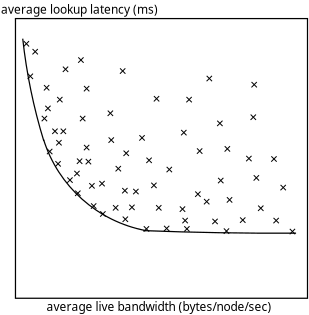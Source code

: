 <?xml version="1.0" encoding="UTF-8"?>
<dia:diagram xmlns:dia="http://www.lysator.liu.se/~alla/dia/">
  <dia:layer name="Background" visible="true">
    <dia:object type="Standard - Box" version="0" id="O0">
      <dia:attribute name="obj_pos">
        <dia:point val="17.986,6.351"/>
      </dia:attribute>
      <dia:attribute name="obj_bb">
        <dia:rectangle val="17.936,6.301;41.585,28.954"/>
      </dia:attribute>
      <dia:attribute name="elem_corner">
        <dia:point val="17.986,6.351"/>
      </dia:attribute>
      <dia:attribute name="elem_width">
        <dia:real val="23.549"/>
      </dia:attribute>
      <dia:attribute name="elem_height">
        <dia:real val="22.553"/>
      </dia:attribute>
      <dia:attribute name="show_background">
        <dia:boolean val="false"/>
      </dia:attribute>
    </dia:object>
    <dia:object type="Standard - Arc" version="0" id="O1">
      <dia:attribute name="obj_pos">
        <dia:point val="20.25,16.1"/>
      </dia:attribute>
      <dia:attribute name="obj_bb">
        <dia:rectangle val="20.179,16.029;28.571,23.521"/>
      </dia:attribute>
      <dia:attribute name="conn_endpoints">
        <dia:point val="20.25,16.1"/>
        <dia:point val="28.5,23.45"/>
      </dia:attribute>
      <dia:attribute name="curve_distance">
        <dia:real val="1.527"/>
      </dia:attribute>
    </dia:object>
    <dia:object type="Standard - Arc" version="0" id="O2">
      <dia:attribute name="obj_pos">
        <dia:point val="20.271,16.221"/>
      </dia:attribute>
      <dia:attribute name="obj_bb">
        <dia:rectangle val="18.512,7.912;20.33,16.28"/>
      </dia:attribute>
      <dia:attribute name="conn_endpoints">
        <dia:point val="20.271,16.221"/>
        <dia:point val="18.571,7.971"/>
      </dia:attribute>
      <dia:attribute name="curve_distance">
        <dia:real val="-0.199"/>
      </dia:attribute>
    </dia:object>
    <dia:object type="Standard - Arc" version="0" id="O3">
      <dia:attribute name="obj_pos">
        <dia:point val="28.3,23.45"/>
      </dia:attribute>
      <dia:attribute name="obj_bb">
        <dia:rectangle val="28.249,23.399;40.664,23.71"/>
      </dia:attribute>
      <dia:attribute name="conn_endpoints">
        <dia:point val="28.3,23.45"/>
        <dia:point val="40.613,23.656"/>
      </dia:attribute>
      <dia:attribute name="curve_distance">
        <dia:real val="0.067"/>
      </dia:attribute>
    </dia:object>
    <dia:group>
      <dia:object type="Standard - Line" version="0" id="O4">
        <dia:attribute name="obj_pos">
          <dia:point val="24.363,19.62"/>
        </dia:attribute>
        <dia:attribute name="obj_bb">
          <dia:rectangle val="23.893,19.585;24.398,20.09"/>
        </dia:attribute>
        <dia:attribute name="conn_endpoints">
          <dia:point val="24.363,19.62"/>
          <dia:point val="23.929,20.055"/>
        </dia:attribute>
        <dia:attribute name="numcp">
          <dia:int val="1"/>
        </dia:attribute>
        <dia:attribute name="line_width">
          <dia:real val="0.05"/>
        </dia:attribute>
      </dia:object>
      <dia:object type="Standard - Line" version="0" id="O5">
        <dia:attribute name="obj_pos">
          <dia:point val="23.937,19.622"/>
        </dia:attribute>
        <dia:attribute name="obj_bb">
          <dia:rectangle val="23.902,19.586;24.404,20.09"/>
        </dia:attribute>
        <dia:attribute name="conn_endpoints">
          <dia:point val="23.937,19.622"/>
          <dia:point val="24.369,20.055"/>
        </dia:attribute>
        <dia:attribute name="numcp">
          <dia:int val="1"/>
        </dia:attribute>
        <dia:attribute name="line_width">
          <dia:real val="0.05"/>
        </dia:attribute>
      </dia:object>
    </dia:group>
    <dia:group>
      <dia:object type="Standard - Line" version="0" id="O6">
        <dia:attribute name="obj_pos">
          <dia:point val="24.079,17.67"/>
        </dia:attribute>
        <dia:attribute name="obj_bb">
          <dia:rectangle val="23.61,17.635;24.114,18.14"/>
        </dia:attribute>
        <dia:attribute name="conn_endpoints">
          <dia:point val="24.079,17.67"/>
          <dia:point val="23.645,18.104"/>
        </dia:attribute>
        <dia:attribute name="numcp">
          <dia:int val="1"/>
        </dia:attribute>
        <dia:attribute name="line_width">
          <dia:real val="0.05"/>
        </dia:attribute>
      </dia:object>
      <dia:object type="Standard - Line" version="0" id="O7">
        <dia:attribute name="obj_pos">
          <dia:point val="23.654,17.671"/>
        </dia:attribute>
        <dia:attribute name="obj_bb">
          <dia:rectangle val="23.618,17.636;24.12,18.14"/>
        </dia:attribute>
        <dia:attribute name="conn_endpoints">
          <dia:point val="23.654,17.671"/>
          <dia:point val="24.085,18.104"/>
        </dia:attribute>
        <dia:attribute name="numcp">
          <dia:int val="1"/>
        </dia:attribute>
        <dia:attribute name="line_width">
          <dia:real val="0.05"/>
        </dia:attribute>
      </dia:object>
    </dia:group>
    <dia:group>
      <dia:object type="Standard - Line" version="0" id="O8">
        <dia:attribute name="obj_pos">
          <dia:point val="25.923,15.933"/>
        </dia:attribute>
        <dia:attribute name="obj_bb">
          <dia:rectangle val="25.454,15.897;25.958,16.402"/>
        </dia:attribute>
        <dia:attribute name="conn_endpoints">
          <dia:point val="25.923,15.933"/>
          <dia:point val="25.489,16.367"/>
        </dia:attribute>
        <dia:attribute name="numcp">
          <dia:int val="1"/>
        </dia:attribute>
        <dia:attribute name="line_width">
          <dia:real val="0.05"/>
        </dia:attribute>
      </dia:object>
      <dia:object type="Standard - Line" version="0" id="O9">
        <dia:attribute name="obj_pos">
          <dia:point val="25.497,15.934"/>
        </dia:attribute>
        <dia:attribute name="obj_bb">
          <dia:rectangle val="25.462,15.899;25.964,16.402"/>
        </dia:attribute>
        <dia:attribute name="conn_endpoints">
          <dia:point val="25.497,15.934"/>
          <dia:point val="25.929,16.367"/>
        </dia:attribute>
        <dia:attribute name="numcp">
          <dia:int val="1"/>
        </dia:attribute>
        <dia:attribute name="line_width">
          <dia:real val="0.05"/>
        </dia:attribute>
      </dia:object>
    </dia:group>
    <dia:group>
      <dia:object type="Standard - Line" version="0" id="O10">
        <dia:attribute name="obj_pos">
          <dia:point val="25.249,21.89"/>
        </dia:attribute>
        <dia:attribute name="obj_bb">
          <dia:rectangle val="24.78,21.855;25.285,22.359"/>
        </dia:attribute>
        <dia:attribute name="conn_endpoints">
          <dia:point val="25.249,21.89"/>
          <dia:point val="24.815,22.324"/>
        </dia:attribute>
        <dia:attribute name="numcp">
          <dia:int val="1"/>
        </dia:attribute>
        <dia:attribute name="line_width">
          <dia:real val="0.05"/>
        </dia:attribute>
      </dia:object>
      <dia:object type="Standard - Line" version="0" id="O11">
        <dia:attribute name="obj_pos">
          <dia:point val="24.824,21.891"/>
        </dia:attribute>
        <dia:attribute name="obj_bb">
          <dia:rectangle val="24.788,21.856;25.291,22.359"/>
        </dia:attribute>
        <dia:attribute name="conn_endpoints">
          <dia:point val="24.824,21.891"/>
          <dia:point val="25.255,22.324"/>
        </dia:attribute>
        <dia:attribute name="numcp">
          <dia:int val="1"/>
        </dia:attribute>
        <dia:attribute name="line_width">
          <dia:real val="0.05"/>
        </dia:attribute>
      </dia:object>
    </dia:group>
    <dia:group>
      <dia:object type="Standard - Line" version="0" id="O12">
        <dia:attribute name="obj_pos">
          <dia:point val="27.129,16.996"/>
        </dia:attribute>
        <dia:attribute name="obj_bb">
          <dia:rectangle val="26.659,16.961;27.164,17.466"/>
        </dia:attribute>
        <dia:attribute name="conn_endpoints">
          <dia:point val="27.129,16.996"/>
          <dia:point val="26.695,17.43"/>
        </dia:attribute>
        <dia:attribute name="numcp">
          <dia:int val="1"/>
        </dia:attribute>
        <dia:attribute name="line_width">
          <dia:real val="0.05"/>
        </dia:attribute>
      </dia:object>
      <dia:object type="Standard - Line" version="0" id="O13">
        <dia:attribute name="obj_pos">
          <dia:point val="26.703,16.998"/>
        </dia:attribute>
        <dia:attribute name="obj_bb">
          <dia:rectangle val="26.668,16.962;27.17,17.466"/>
        </dia:attribute>
        <dia:attribute name="conn_endpoints">
          <dia:point val="26.703,16.998"/>
          <dia:point val="27.135,17.43"/>
        </dia:attribute>
        <dia:attribute name="numcp">
          <dia:int val="1"/>
        </dia:attribute>
        <dia:attribute name="line_width">
          <dia:real val="0.05"/>
        </dia:attribute>
      </dia:object>
    </dia:group>
    <dia:group>
      <dia:object type="Standard - Line" version="0" id="O14">
        <dia:attribute name="obj_pos">
          <dia:point val="25.852,13.77"/>
        </dia:attribute>
        <dia:attribute name="obj_bb">
          <dia:rectangle val="25.383,13.734;25.887,14.239"/>
        </dia:attribute>
        <dia:attribute name="conn_endpoints">
          <dia:point val="25.852,13.77"/>
          <dia:point val="25.418,14.204"/>
        </dia:attribute>
        <dia:attribute name="numcp">
          <dia:int val="1"/>
        </dia:attribute>
        <dia:attribute name="line_width">
          <dia:real val="0.05"/>
        </dia:attribute>
      </dia:object>
      <dia:object type="Standard - Line" version="0" id="O15">
        <dia:attribute name="obj_pos">
          <dia:point val="25.427,13.771"/>
        </dia:attribute>
        <dia:attribute name="obj_bb">
          <dia:rectangle val="25.391,13.735;25.893,14.239"/>
        </dia:attribute>
        <dia:attribute name="conn_endpoints">
          <dia:point val="25.427,13.771"/>
          <dia:point val="25.858,14.204"/>
        </dia:attribute>
        <dia:attribute name="numcp">
          <dia:int val="1"/>
        </dia:attribute>
        <dia:attribute name="line_width">
          <dia:real val="0.05"/>
        </dia:attribute>
      </dia:object>
    </dia:group>
    <dia:group>
      <dia:object type="Standard - Line" version="0" id="O16">
        <dia:attribute name="obj_pos">
          <dia:point val="28.405,15.755"/>
        </dia:attribute>
        <dia:attribute name="obj_bb">
          <dia:rectangle val="27.936,15.72;28.441,16.225"/>
        </dia:attribute>
        <dia:attribute name="conn_endpoints">
          <dia:point val="28.405,15.755"/>
          <dia:point val="27.971,16.189"/>
        </dia:attribute>
        <dia:attribute name="numcp">
          <dia:int val="1"/>
        </dia:attribute>
        <dia:attribute name="line_width">
          <dia:real val="0.05"/>
        </dia:attribute>
      </dia:object>
      <dia:object type="Standard - Line" version="0" id="O17">
        <dia:attribute name="obj_pos">
          <dia:point val="27.98,15.757"/>
        </dia:attribute>
        <dia:attribute name="obj_bb">
          <dia:rectangle val="27.944,15.721;28.447,16.225"/>
        </dia:attribute>
        <dia:attribute name="conn_endpoints">
          <dia:point val="27.98,15.757"/>
          <dia:point val="28.411,16.189"/>
        </dia:attribute>
        <dia:attribute name="numcp">
          <dia:int val="1"/>
        </dia:attribute>
        <dia:attribute name="line_width">
          <dia:real val="0.05"/>
        </dia:attribute>
      </dia:object>
    </dia:group>
    <dia:group>
      <dia:object type="Standard - Line" version="0" id="O18">
        <dia:attribute name="obj_pos">
          <dia:point val="24.505,21.252"/>
        </dia:attribute>
        <dia:attribute name="obj_bb">
          <dia:rectangle val="24.035,21.216;24.54,21.721"/>
        </dia:attribute>
        <dia:attribute name="conn_endpoints">
          <dia:point val="24.505,21.252"/>
          <dia:point val="24.07,21.686"/>
        </dia:attribute>
        <dia:attribute name="numcp">
          <dia:int val="1"/>
        </dia:attribute>
        <dia:attribute name="line_width">
          <dia:real val="0.05"/>
        </dia:attribute>
      </dia:object>
      <dia:object type="Standard - Line" version="0" id="O19">
        <dia:attribute name="obj_pos">
          <dia:point val="24.079,21.253"/>
        </dia:attribute>
        <dia:attribute name="obj_bb">
          <dia:rectangle val="24.044,21.218;24.546,21.721"/>
        </dia:attribute>
        <dia:attribute name="conn_endpoints">
          <dia:point val="24.079,21.253"/>
          <dia:point val="24.511,21.686"/>
        </dia:attribute>
        <dia:attribute name="numcp">
          <dia:int val="1"/>
        </dia:attribute>
        <dia:attribute name="line_width">
          <dia:real val="0.05"/>
        </dia:attribute>
      </dia:object>
    </dia:group>
    <dia:group>
      <dia:object type="Standard - Line" version="0" id="O20">
        <dia:attribute name="obj_pos">
          <dia:point val="25.178,19.443"/>
        </dia:attribute>
        <dia:attribute name="obj_bb">
          <dia:rectangle val="24.709,19.408;25.214,19.913"/>
        </dia:attribute>
        <dia:attribute name="conn_endpoints">
          <dia:point val="25.178,19.443"/>
          <dia:point val="24.744,19.877"/>
        </dia:attribute>
        <dia:attribute name="numcp">
          <dia:int val="1"/>
        </dia:attribute>
        <dia:attribute name="line_width">
          <dia:real val="0.05"/>
        </dia:attribute>
      </dia:object>
      <dia:object type="Standard - Line" version="0" id="O21">
        <dia:attribute name="obj_pos">
          <dia:point val="24.753,19.445"/>
        </dia:attribute>
        <dia:attribute name="obj_bb">
          <dia:rectangle val="24.717,19.409;25.22,19.913"/>
        </dia:attribute>
        <dia:attribute name="conn_endpoints">
          <dia:point val="24.753,19.445"/>
          <dia:point val="25.184,19.877"/>
        </dia:attribute>
        <dia:attribute name="numcp">
          <dia:int val="1"/>
        </dia:attribute>
        <dia:attribute name="line_width">
          <dia:real val="0.05"/>
        </dia:attribute>
      </dia:object>
    </dia:group>
    <dia:group>
      <dia:object type="Standard - Line" version="0" id="O22">
        <dia:attribute name="obj_pos">
          <dia:point val="26.845,10.365"/>
        </dia:attribute>
        <dia:attribute name="obj_bb">
          <dia:rectangle val="26.375,10.33;26.88,10.835"/>
        </dia:attribute>
        <dia:attribute name="conn_endpoints">
          <dia:point val="26.845,10.365"/>
          <dia:point val="26.411,10.799"/>
        </dia:attribute>
        <dia:attribute name="numcp">
          <dia:int val="1"/>
        </dia:attribute>
        <dia:attribute name="line_width">
          <dia:real val="0.05"/>
        </dia:attribute>
      </dia:object>
      <dia:object type="Standard - Line" version="0" id="O23">
        <dia:attribute name="obj_pos">
          <dia:point val="26.419,10.367"/>
        </dia:attribute>
        <dia:attribute name="obj_bb">
          <dia:rectangle val="26.384,10.331;26.886,10.835"/>
        </dia:attribute>
        <dia:attribute name="conn_endpoints">
          <dia:point val="26.419,10.367"/>
          <dia:point val="26.851,10.799"/>
        </dia:attribute>
        <dia:attribute name="numcp">
          <dia:int val="1"/>
        </dia:attribute>
        <dia:attribute name="line_width">
          <dia:real val="0.05"/>
        </dia:attribute>
      </dia:object>
    </dia:group>
    <dia:group>
      <dia:object type="Standard - Line" version="0" id="O24">
        <dia:attribute name="obj_pos">
          <dia:point val="23.618,14.195"/>
        </dia:attribute>
        <dia:attribute name="obj_bb">
          <dia:rectangle val="23.149,14.16;23.653,14.664"/>
        </dia:attribute>
        <dia:attribute name="conn_endpoints">
          <dia:point val="23.618,14.195"/>
          <dia:point val="23.184,14.629"/>
        </dia:attribute>
        <dia:attribute name="numcp">
          <dia:int val="1"/>
        </dia:attribute>
        <dia:attribute name="line_width">
          <dia:real val="0.05"/>
        </dia:attribute>
      </dia:object>
      <dia:object type="Standard - Line" version="0" id="O25">
        <dia:attribute name="obj_pos">
          <dia:point val="23.192,14.196"/>
        </dia:attribute>
        <dia:attribute name="obj_bb">
          <dia:rectangle val="23.157,14.161;23.659,14.664"/>
        </dia:attribute>
        <dia:attribute name="conn_endpoints">
          <dia:point val="23.192,14.196"/>
          <dia:point val="23.624,14.629"/>
        </dia:attribute>
        <dia:attribute name="numcp">
          <dia:int val="1"/>
        </dia:attribute>
        <dia:attribute name="line_width">
          <dia:real val="0.05"/>
        </dia:attribute>
      </dia:object>
    </dia:group>
    <dia:group>
      <dia:object type="Standard - Line" version="0" id="O26">
        <dia:attribute name="obj_pos">
          <dia:point val="23.937,11.784"/>
        </dia:attribute>
        <dia:attribute name="obj_bb">
          <dia:rectangle val="23.468,11.748;23.973,12.253"/>
        </dia:attribute>
        <dia:attribute name="conn_endpoints">
          <dia:point val="23.937,11.784"/>
          <dia:point val="23.503,12.218"/>
        </dia:attribute>
        <dia:attribute name="numcp">
          <dia:int val="1"/>
        </dia:attribute>
        <dia:attribute name="line_width">
          <dia:real val="0.05"/>
        </dia:attribute>
      </dia:object>
      <dia:object type="Standard - Line" version="0" id="O27">
        <dia:attribute name="obj_pos">
          <dia:point val="23.512,11.785"/>
        </dia:attribute>
        <dia:attribute name="obj_bb">
          <dia:rectangle val="23.476,11.749;23.979,12.253"/>
        </dia:attribute>
        <dia:attribute name="conn_endpoints">
          <dia:point val="23.512,11.785"/>
          <dia:point val="23.943,12.218"/>
        </dia:attribute>
        <dia:attribute name="numcp">
          <dia:int val="1"/>
        </dia:attribute>
        <dia:attribute name="line_width">
          <dia:real val="0.05"/>
        </dia:attribute>
      </dia:object>
    </dia:group>
    <dia:group>
      <dia:object type="Standard - Line" version="0" id="O28">
        <dia:attribute name="obj_pos">
          <dia:point val="23.37,17.635"/>
        </dia:attribute>
        <dia:attribute name="obj_bb">
          <dia:rectangle val="22.9,17.599;23.405,18.104"/>
        </dia:attribute>
        <dia:attribute name="conn_endpoints">
          <dia:point val="23.37,17.635"/>
          <dia:point val="22.936,18.069"/>
        </dia:attribute>
        <dia:attribute name="numcp">
          <dia:int val="1"/>
        </dia:attribute>
        <dia:attribute name="line_width">
          <dia:real val="0.05"/>
        </dia:attribute>
      </dia:object>
      <dia:object type="Standard - Line" version="0" id="O29">
        <dia:attribute name="obj_pos">
          <dia:point val="22.944,17.636"/>
        </dia:attribute>
        <dia:attribute name="obj_bb">
          <dia:rectangle val="22.909,17.601;23.411,18.104"/>
        </dia:attribute>
        <dia:attribute name="conn_endpoints">
          <dia:point val="22.944,17.636"/>
          <dia:point val="23.376,18.069"/>
        </dia:attribute>
        <dia:attribute name="numcp">
          <dia:int val="1"/>
        </dia:attribute>
        <dia:attribute name="line_width">
          <dia:real val="0.05"/>
        </dia:attribute>
      </dia:object>
    </dia:group>
    <dia:group>
      <dia:object type="Standard - Line" version="0" id="O30">
        <dia:attribute name="obj_pos">
          <dia:point val="23.228,20.223"/>
        </dia:attribute>
        <dia:attribute name="obj_bb">
          <dia:rectangle val="22.759,20.188;23.263,20.693"/>
        </dia:attribute>
        <dia:attribute name="conn_endpoints">
          <dia:point val="23.228,20.223"/>
          <dia:point val="22.794,20.657"/>
        </dia:attribute>
        <dia:attribute name="numcp">
          <dia:int val="1"/>
        </dia:attribute>
        <dia:attribute name="line_width">
          <dia:real val="0.05"/>
        </dia:attribute>
      </dia:object>
      <dia:object type="Standard - Line" version="0" id="O31">
        <dia:attribute name="obj_pos">
          <dia:point val="22.802,20.225"/>
        </dia:attribute>
        <dia:attribute name="obj_bb">
          <dia:rectangle val="22.767,20.189;23.269,20.693"/>
        </dia:attribute>
        <dia:attribute name="conn_endpoints">
          <dia:point val="22.802,20.225"/>
          <dia:point val="23.234,20.657"/>
        </dia:attribute>
        <dia:attribute name="numcp">
          <dia:int val="1"/>
        </dia:attribute>
        <dia:attribute name="line_width">
          <dia:real val="0.05"/>
        </dia:attribute>
      </dia:object>
    </dia:group>
    <dia:group>
      <dia:object type="Standard - Line" version="0" id="O32">
        <dia:attribute name="obj_pos">
          <dia:point val="22.59,19.16"/>
        </dia:attribute>
        <dia:attribute name="obj_bb">
          <dia:rectangle val="22.12,19.124;22.625,19.629"/>
        </dia:attribute>
        <dia:attribute name="conn_endpoints">
          <dia:point val="22.59,19.16"/>
          <dia:point val="22.156,19.593"/>
        </dia:attribute>
        <dia:attribute name="numcp">
          <dia:int val="1"/>
        </dia:attribute>
        <dia:attribute name="line_width">
          <dia:real val="0.05"/>
        </dia:attribute>
      </dia:object>
      <dia:object type="Standard - Line" version="0" id="O33">
        <dia:attribute name="obj_pos">
          <dia:point val="22.164,19.161"/>
        </dia:attribute>
        <dia:attribute name="obj_bb">
          <dia:rectangle val="22.129,19.125;22.631,19.629"/>
        </dia:attribute>
        <dia:attribute name="conn_endpoints">
          <dia:point val="22.164,19.161"/>
          <dia:point val="22.596,19.593"/>
        </dia:attribute>
        <dia:attribute name="numcp">
          <dia:int val="1"/>
        </dia:attribute>
        <dia:attribute name="line_width">
          <dia:real val="0.05"/>
        </dia:attribute>
      </dia:object>
    </dia:group>
    <dia:group>
      <dia:object type="Standard - Line" version="0" id="O34">
        <dia:attribute name="obj_pos">
          <dia:point val="21.632,17.848"/>
        </dia:attribute>
        <dia:attribute name="obj_bb">
          <dia:rectangle val="21.163,17.812;21.668,18.317"/>
        </dia:attribute>
        <dia:attribute name="conn_endpoints">
          <dia:point val="21.632,17.848"/>
          <dia:point val="21.198,18.282"/>
        </dia:attribute>
        <dia:attribute name="numcp">
          <dia:int val="1"/>
        </dia:attribute>
        <dia:attribute name="line_width">
          <dia:real val="0.05"/>
        </dia:attribute>
      </dia:object>
      <dia:object type="Standard - Line" version="0" id="O35">
        <dia:attribute name="obj_pos">
          <dia:point val="21.207,17.849"/>
        </dia:attribute>
        <dia:attribute name="obj_bb">
          <dia:rectangle val="21.171,17.813;21.674,18.317"/>
        </dia:attribute>
        <dia:attribute name="conn_endpoints">
          <dia:point val="21.207,17.849"/>
          <dia:point val="21.638,18.282"/>
        </dia:attribute>
        <dia:attribute name="numcp">
          <dia:int val="1"/>
        </dia:attribute>
        <dia:attribute name="line_width">
          <dia:real val="0.05"/>
        </dia:attribute>
      </dia:object>
    </dia:group>
    <dia:group>
      <dia:object type="Standard - Line" version="0" id="O36">
        <dia:attribute name="obj_pos">
          <dia:point val="20.958,16.855"/>
        </dia:attribute>
        <dia:attribute name="obj_bb">
          <dia:rectangle val="20.489,16.819;20.994,17.324"/>
        </dia:attribute>
        <dia:attribute name="conn_endpoints">
          <dia:point val="20.958,16.855"/>
          <dia:point val="20.524,17.289"/>
        </dia:attribute>
        <dia:attribute name="numcp">
          <dia:int val="1"/>
        </dia:attribute>
        <dia:attribute name="line_width">
          <dia:real val="0.05"/>
        </dia:attribute>
      </dia:object>
      <dia:object type="Standard - Line" version="0" id="O37">
        <dia:attribute name="obj_pos">
          <dia:point val="20.533,16.856"/>
        </dia:attribute>
        <dia:attribute name="obj_bb">
          <dia:rectangle val="20.498,16.82;21.0,17.324"/>
        </dia:attribute>
        <dia:attribute name="conn_endpoints">
          <dia:point val="20.533,16.856"/>
          <dia:point val="20.964,17.289"/>
        </dia:attribute>
        <dia:attribute name="numcp">
          <dia:int val="1"/>
        </dia:attribute>
        <dia:attribute name="line_width">
          <dia:real val="0.05"/>
        </dia:attribute>
      </dia:object>
    </dia:group>
    <dia:group>
      <dia:object type="Standard - Line" version="0" id="O38">
        <dia:attribute name="obj_pos">
          <dia:point val="23.937,16.535"/>
        </dia:attribute>
        <dia:attribute name="obj_bb">
          <dia:rectangle val="23.468,16.5;23.973,17.005"/>
        </dia:attribute>
        <dia:attribute name="conn_endpoints">
          <dia:point val="23.937,16.535"/>
          <dia:point val="23.503,16.969"/>
        </dia:attribute>
        <dia:attribute name="numcp">
          <dia:int val="1"/>
        </dia:attribute>
        <dia:attribute name="line_width">
          <dia:real val="0.05"/>
        </dia:attribute>
      </dia:object>
      <dia:object type="Standard - Line" version="0" id="O39">
        <dia:attribute name="obj_pos">
          <dia:point val="23.512,16.537"/>
        </dia:attribute>
        <dia:attribute name="obj_bb">
          <dia:rectangle val="23.476,16.501;23.979,17.005"/>
        </dia:attribute>
        <dia:attribute name="conn_endpoints">
          <dia:point val="23.512,16.537"/>
          <dia:point val="23.943,16.969"/>
        </dia:attribute>
        <dia:attribute name="numcp">
          <dia:int val="1"/>
        </dia:attribute>
        <dia:attribute name="line_width">
          <dia:real val="0.05"/>
        </dia:attribute>
      </dia:object>
    </dia:group>
    <dia:group>
      <dia:object type="Standard - Line" version="0" id="O40">
        <dia:attribute name="obj_pos">
          <dia:point val="21.703,16.145"/>
        </dia:attribute>
        <dia:attribute name="obj_bb">
          <dia:rectangle val="21.234,16.11;21.738,16.615"/>
        </dia:attribute>
        <dia:attribute name="conn_endpoints">
          <dia:point val="21.703,16.145"/>
          <dia:point val="21.269,16.579"/>
        </dia:attribute>
        <dia:attribute name="numcp">
          <dia:int val="1"/>
        </dia:attribute>
        <dia:attribute name="line_width">
          <dia:real val="0.05"/>
        </dia:attribute>
      </dia:object>
      <dia:object type="Standard - Line" version="0" id="O41">
        <dia:attribute name="obj_pos">
          <dia:point val="21.278,16.147"/>
        </dia:attribute>
        <dia:attribute name="obj_bb">
          <dia:rectangle val="21.242,16.111;21.744,16.615"/>
        </dia:attribute>
        <dia:attribute name="conn_endpoints">
          <dia:point val="21.278,16.147"/>
          <dia:point val="21.709,16.579"/>
        </dia:attribute>
        <dia:attribute name="numcp">
          <dia:int val="1"/>
        </dia:attribute>
        <dia:attribute name="line_width">
          <dia:real val="0.05"/>
        </dia:attribute>
      </dia:object>
    </dia:group>
    <dia:group>
      <dia:object type="Standard - Line" version="0" id="O42">
        <dia:attribute name="obj_pos">
          <dia:point val="21.384,15.223"/>
        </dia:attribute>
        <dia:attribute name="obj_bb">
          <dia:rectangle val="20.915,15.188;21.419,15.693"/>
        </dia:attribute>
        <dia:attribute name="conn_endpoints">
          <dia:point val="21.384,15.223"/>
          <dia:point val="20.95,15.657"/>
        </dia:attribute>
        <dia:attribute name="numcp">
          <dia:int val="1"/>
        </dia:attribute>
        <dia:attribute name="line_width">
          <dia:real val="0.05"/>
        </dia:attribute>
      </dia:object>
      <dia:object type="Standard - Line" version="0" id="O43">
        <dia:attribute name="obj_pos">
          <dia:point val="20.958,15.225"/>
        </dia:attribute>
        <dia:attribute name="obj_bb">
          <dia:rectangle val="20.923,15.189;21.425,15.693"/>
        </dia:attribute>
        <dia:attribute name="conn_endpoints">
          <dia:point val="20.958,15.225"/>
          <dia:point val="21.39,15.657"/>
        </dia:attribute>
        <dia:attribute name="numcp">
          <dia:int val="1"/>
        </dia:attribute>
        <dia:attribute name="line_width">
          <dia:real val="0.05"/>
        </dia:attribute>
      </dia:object>
    </dia:group>
    <dia:group>
      <dia:object type="Standard - Line" version="0" id="O44">
        <dia:attribute name="obj_pos">
          <dia:point val="21.774,12.67"/>
        </dia:attribute>
        <dia:attribute name="obj_bb">
          <dia:rectangle val="21.305,12.635;21.809,13.139"/>
        </dia:attribute>
        <dia:attribute name="conn_endpoints">
          <dia:point val="21.774,12.67"/>
          <dia:point val="21.34,13.104"/>
        </dia:attribute>
        <dia:attribute name="numcp">
          <dia:int val="1"/>
        </dia:attribute>
        <dia:attribute name="line_width">
          <dia:real val="0.05"/>
        </dia:attribute>
      </dia:object>
      <dia:object type="Standard - Line" version="0" id="O45">
        <dia:attribute name="obj_pos">
          <dia:point val="21.349,12.671"/>
        </dia:attribute>
        <dia:attribute name="obj_bb">
          <dia:rectangle val="21.313,12.636;21.815,13.139"/>
        </dia:attribute>
        <dia:attribute name="conn_endpoints">
          <dia:point val="21.349,12.671"/>
          <dia:point val="21.78,13.104"/>
        </dia:attribute>
        <dia:attribute name="numcp">
          <dia:int val="1"/>
        </dia:attribute>
        <dia:attribute name="line_width">
          <dia:real val="0.05"/>
        </dia:attribute>
      </dia:object>
    </dia:group>
    <dia:group>
      <dia:object type="Standard - Line" version="0" id="O46">
        <dia:attribute name="obj_pos">
          <dia:point val="23.476,9.479"/>
        </dia:attribute>
        <dia:attribute name="obj_bb">
          <dia:rectangle val="23.007,9.443;23.512,9.948"/>
        </dia:attribute>
        <dia:attribute name="conn_endpoints">
          <dia:point val="23.476,9.479"/>
          <dia:point val="23.042,9.913"/>
        </dia:attribute>
        <dia:attribute name="numcp">
          <dia:int val="1"/>
        </dia:attribute>
        <dia:attribute name="line_width">
          <dia:real val="0.05"/>
        </dia:attribute>
      </dia:object>
      <dia:object type="Standard - Line" version="0" id="O47">
        <dia:attribute name="obj_pos">
          <dia:point val="23.051,9.48"/>
        </dia:attribute>
        <dia:attribute name="obj_bb">
          <dia:rectangle val="23.015,9.445;23.517,9.948"/>
        </dia:attribute>
        <dia:attribute name="conn_endpoints">
          <dia:point val="23.051,9.48"/>
          <dia:point val="23.482,9.913"/>
        </dia:attribute>
        <dia:attribute name="numcp">
          <dia:int val="1"/>
        </dia:attribute>
        <dia:attribute name="line_width">
          <dia:real val="0.05"/>
        </dia:attribute>
      </dia:object>
    </dia:group>
    <dia:group>
      <dia:object type="Standard - Line" version="0" id="O48">
        <dia:attribute name="obj_pos">
          <dia:point val="20.817,13.379"/>
        </dia:attribute>
        <dia:attribute name="obj_bb">
          <dia:rectangle val="20.347,13.344;20.852,13.849"/>
        </dia:attribute>
        <dia:attribute name="conn_endpoints">
          <dia:point val="20.817,13.379"/>
          <dia:point val="20.383,13.813"/>
        </dia:attribute>
        <dia:attribute name="numcp">
          <dia:int val="1"/>
        </dia:attribute>
        <dia:attribute name="line_width">
          <dia:real val="0.05"/>
        </dia:attribute>
      </dia:object>
      <dia:object type="Standard - Line" version="0" id="O49">
        <dia:attribute name="obj_pos">
          <dia:point val="20.391,13.381"/>
        </dia:attribute>
        <dia:attribute name="obj_bb">
          <dia:rectangle val="20.356,13.345;20.858,13.849"/>
        </dia:attribute>
        <dia:attribute name="conn_endpoints">
          <dia:point val="20.391,13.381"/>
          <dia:point val="20.823,13.813"/>
        </dia:attribute>
        <dia:attribute name="numcp">
          <dia:int val="1"/>
        </dia:attribute>
        <dia:attribute name="line_width">
          <dia:real val="0.05"/>
        </dia:attribute>
      </dia:object>
    </dia:group>
    <dia:group>
      <dia:object type="Standard - Line" version="0" id="O50">
        <dia:attribute name="obj_pos">
          <dia:point val="20.71,11.713"/>
        </dia:attribute>
        <dia:attribute name="obj_bb">
          <dia:rectangle val="20.241,11.677;20.745,12.182"/>
        </dia:attribute>
        <dia:attribute name="conn_endpoints">
          <dia:point val="20.71,11.713"/>
          <dia:point val="20.276,12.147"/>
        </dia:attribute>
        <dia:attribute name="numcp">
          <dia:int val="1"/>
        </dia:attribute>
        <dia:attribute name="line_width">
          <dia:real val="0.05"/>
        </dia:attribute>
      </dia:object>
      <dia:object type="Standard - Line" version="0" id="O51">
        <dia:attribute name="obj_pos">
          <dia:point val="20.285,11.714"/>
        </dia:attribute>
        <dia:attribute name="obj_bb">
          <dia:rectangle val="20.249,11.679;20.752,12.182"/>
        </dia:attribute>
        <dia:attribute name="conn_endpoints">
          <dia:point val="20.285,11.714"/>
          <dia:point val="20.716,12.147"/>
        </dia:attribute>
        <dia:attribute name="numcp">
          <dia:int val="1"/>
        </dia:attribute>
        <dia:attribute name="line_width">
          <dia:real val="0.05"/>
        </dia:attribute>
      </dia:object>
    </dia:group>
    <dia:group>
      <dia:object type="Standard - Line" version="0" id="O52">
        <dia:attribute name="obj_pos">
          <dia:point val="22.235,10.223"/>
        </dia:attribute>
        <dia:attribute name="obj_bb">
          <dia:rectangle val="21.766,10.188;22.27,10.693"/>
        </dia:attribute>
        <dia:attribute name="conn_endpoints">
          <dia:point val="22.235,10.223"/>
          <dia:point val="21.801,10.657"/>
        </dia:attribute>
        <dia:attribute name="numcp">
          <dia:int val="1"/>
        </dia:attribute>
        <dia:attribute name="line_width">
          <dia:real val="0.05"/>
        </dia:attribute>
      </dia:object>
      <dia:object type="Standard - Line" version="0" id="O53">
        <dia:attribute name="obj_pos">
          <dia:point val="21.809,10.225"/>
        </dia:attribute>
        <dia:attribute name="obj_bb">
          <dia:rectangle val="21.774,10.189;22.276,10.693"/>
        </dia:attribute>
        <dia:attribute name="conn_endpoints">
          <dia:point val="21.809,10.225"/>
          <dia:point val="22.241,10.657"/>
        </dia:attribute>
        <dia:attribute name="numcp">
          <dia:int val="1"/>
        </dia:attribute>
        <dia:attribute name="line_width">
          <dia:real val="0.05"/>
        </dia:attribute>
      </dia:object>
    </dia:group>
    <dia:group>
      <dia:object type="Standard - Line" version="0" id="O54">
        <dia:attribute name="obj_pos">
          <dia:point val="19.398,10.791"/>
        </dia:attribute>
        <dia:attribute name="obj_bb">
          <dia:rectangle val="18.929,10.755;19.433,11.26"/>
        </dia:attribute>
        <dia:attribute name="conn_endpoints">
          <dia:point val="19.398,10.791"/>
          <dia:point val="18.964,11.225"/>
        </dia:attribute>
        <dia:attribute name="numcp">
          <dia:int val="1"/>
        </dia:attribute>
        <dia:attribute name="line_width">
          <dia:real val="0.05"/>
        </dia:attribute>
      </dia:object>
      <dia:object type="Standard - Line" version="0" id="O55">
        <dia:attribute name="obj_pos">
          <dia:point val="18.973,10.792"/>
        </dia:attribute>
        <dia:attribute name="obj_bb">
          <dia:rectangle val="18.937,10.757;19.439,11.26"/>
        </dia:attribute>
        <dia:attribute name="conn_endpoints">
          <dia:point val="18.973,10.792"/>
          <dia:point val="19.404,11.225"/>
        </dia:attribute>
        <dia:attribute name="numcp">
          <dia:int val="1"/>
        </dia:attribute>
        <dia:attribute name="line_width">
          <dia:real val="0.05"/>
        </dia:attribute>
      </dia:object>
    </dia:group>
    <dia:group>
      <dia:object type="Standard - Line" version="0" id="O56">
        <dia:attribute name="obj_pos">
          <dia:point val="19.788,8.805"/>
        </dia:attribute>
        <dia:attribute name="obj_bb">
          <dia:rectangle val="19.319,8.77;19.823,9.274"/>
        </dia:attribute>
        <dia:attribute name="conn_endpoints">
          <dia:point val="19.788,8.805"/>
          <dia:point val="19.354,9.239"/>
        </dia:attribute>
        <dia:attribute name="numcp">
          <dia:int val="1"/>
        </dia:attribute>
        <dia:attribute name="line_width">
          <dia:real val="0.05"/>
        </dia:attribute>
      </dia:object>
      <dia:object type="Standard - Line" version="0" id="O57">
        <dia:attribute name="obj_pos">
          <dia:point val="19.363,8.806"/>
        </dia:attribute>
        <dia:attribute name="obj_bb">
          <dia:rectangle val="19.327,8.771;19.829,9.274"/>
        </dia:attribute>
        <dia:attribute name="conn_endpoints">
          <dia:point val="19.363,8.806"/>
          <dia:point val="19.794,9.239"/>
        </dia:attribute>
        <dia:attribute name="numcp">
          <dia:int val="1"/>
        </dia:attribute>
        <dia:attribute name="line_width">
          <dia:real val="0.05"/>
        </dia:attribute>
      </dia:object>
    </dia:group>
    <dia:group>
      <dia:object type="Standard - Line" version="0" id="O58">
        <dia:attribute name="obj_pos">
          <dia:point val="19.079,8.167"/>
        </dia:attribute>
        <dia:attribute name="obj_bb">
          <dia:rectangle val="18.61,8.131;19.114,8.636"/>
        </dia:attribute>
        <dia:attribute name="conn_endpoints">
          <dia:point val="19.079,8.167"/>
          <dia:point val="18.645,8.601"/>
        </dia:attribute>
        <dia:attribute name="numcp">
          <dia:int val="1"/>
        </dia:attribute>
        <dia:attribute name="line_width">
          <dia:real val="0.05"/>
        </dia:attribute>
      </dia:object>
      <dia:object type="Standard - Line" version="0" id="O59">
        <dia:attribute name="obj_pos">
          <dia:point val="18.654,8.168"/>
        </dia:attribute>
        <dia:attribute name="obj_bb">
          <dia:rectangle val="18.618,8.133;19.12,8.636"/>
        </dia:attribute>
        <dia:attribute name="conn_endpoints">
          <dia:point val="18.654,8.168"/>
          <dia:point val="19.085,8.601"/>
        </dia:attribute>
        <dia:attribute name="numcp">
          <dia:int val="1"/>
        </dia:attribute>
        <dia:attribute name="line_width">
          <dia:real val="0.05"/>
        </dia:attribute>
      </dia:object>
    </dia:group>
    <dia:group>
      <dia:object type="Standard - Line" version="0" id="O60">
        <dia:attribute name="obj_pos">
          <dia:point val="27.022,20.011"/>
        </dia:attribute>
        <dia:attribute name="obj_bb">
          <dia:rectangle val="26.553,19.975;27.058,20.48"/>
        </dia:attribute>
        <dia:attribute name="conn_endpoints">
          <dia:point val="27.022,20.011"/>
          <dia:point val="26.588,20.445"/>
        </dia:attribute>
        <dia:attribute name="numcp">
          <dia:int val="1"/>
        </dia:attribute>
        <dia:attribute name="line_width">
          <dia:real val="0.05"/>
        </dia:attribute>
      </dia:object>
      <dia:object type="Standard - Line" version="0" id="O61">
        <dia:attribute name="obj_pos">
          <dia:point val="26.597,20.012"/>
        </dia:attribute>
        <dia:attribute name="obj_bb">
          <dia:rectangle val="26.561,19.977;27.064,20.48"/>
        </dia:attribute>
        <dia:attribute name="conn_endpoints">
          <dia:point val="26.597,20.012"/>
          <dia:point val="27.028,20.445"/>
        </dia:attribute>
        <dia:attribute name="numcp">
          <dia:int val="1"/>
        </dia:attribute>
        <dia:attribute name="line_width">
          <dia:real val="0.05"/>
        </dia:attribute>
      </dia:object>
    </dia:group>
    <dia:group>
      <dia:object type="Standard - Line" version="0" id="O62">
        <dia:attribute name="obj_pos">
          <dia:point val="33.618,20.897"/>
        </dia:attribute>
        <dia:attribute name="obj_bb">
          <dia:rectangle val="33.149,20.862;33.653,21.366"/>
        </dia:attribute>
        <dia:attribute name="conn_endpoints">
          <dia:point val="33.618,20.897"/>
          <dia:point val="33.184,21.331"/>
        </dia:attribute>
        <dia:attribute name="numcp">
          <dia:int val="1"/>
        </dia:attribute>
        <dia:attribute name="line_width">
          <dia:real val="0.05"/>
        </dia:attribute>
      </dia:object>
      <dia:object type="Standard - Line" version="0" id="O63">
        <dia:attribute name="obj_pos">
          <dia:point val="33.193,20.898"/>
        </dia:attribute>
        <dia:attribute name="obj_bb">
          <dia:rectangle val="33.157,20.863;33.659,21.366"/>
        </dia:attribute>
        <dia:attribute name="conn_endpoints">
          <dia:point val="33.193,20.898"/>
          <dia:point val="33.624,21.331"/>
        </dia:attribute>
        <dia:attribute name="numcp">
          <dia:int val="1"/>
        </dia:attribute>
        <dia:attribute name="line_width">
          <dia:real val="0.05"/>
        </dia:attribute>
      </dia:object>
    </dia:group>
    <dia:group>
      <dia:object type="Standard - Line" version="0" id="O64">
        <dia:attribute name="obj_pos">
          <dia:point val="35.462,20.755"/>
        </dia:attribute>
        <dia:attribute name="obj_bb">
          <dia:rectangle val="34.993,20.72;35.497,21.225"/>
        </dia:attribute>
        <dia:attribute name="conn_endpoints">
          <dia:point val="35.462,20.755"/>
          <dia:point val="35.028,21.189"/>
        </dia:attribute>
        <dia:attribute name="numcp">
          <dia:int val="1"/>
        </dia:attribute>
        <dia:attribute name="line_width">
          <dia:real val="0.05"/>
        </dia:attribute>
      </dia:object>
      <dia:object type="Standard - Line" version="0" id="O65">
        <dia:attribute name="obj_pos">
          <dia:point val="35.036,20.756"/>
        </dia:attribute>
        <dia:attribute name="obj_bb">
          <dia:rectangle val="35.001,20.721;35.503,21.225"/>
        </dia:attribute>
        <dia:attribute name="conn_endpoints">
          <dia:point val="35.036,20.756"/>
          <dia:point val="35.468,21.189"/>
        </dia:attribute>
        <dia:attribute name="numcp">
          <dia:int val="1"/>
        </dia:attribute>
        <dia:attribute name="line_width">
          <dia:real val="0.05"/>
        </dia:attribute>
      </dia:object>
    </dia:group>
    <dia:group>
      <dia:object type="Standard - Line" version="0" id="O66">
        <dia:attribute name="obj_pos">
          <dia:point val="33.831,10.968"/>
        </dia:attribute>
        <dia:attribute name="obj_bb">
          <dia:rectangle val="33.361,10.933;33.866,11.437"/>
        </dia:attribute>
        <dia:attribute name="conn_endpoints">
          <dia:point val="33.831,10.968"/>
          <dia:point val="33.397,11.402"/>
        </dia:attribute>
        <dia:attribute name="numcp">
          <dia:int val="1"/>
        </dia:attribute>
        <dia:attribute name="line_width">
          <dia:real val="0.05"/>
        </dia:attribute>
      </dia:object>
      <dia:object type="Standard - Line" version="0" id="O67">
        <dia:attribute name="obj_pos">
          <dia:point val="33.405,10.969"/>
        </dia:attribute>
        <dia:attribute name="obj_bb">
          <dia:rectangle val="33.37,10.934;33.872,11.437"/>
        </dia:attribute>
        <dia:attribute name="conn_endpoints">
          <dia:point val="33.405,10.969"/>
          <dia:point val="33.837,11.402"/>
        </dia:attribute>
        <dia:attribute name="numcp">
          <dia:int val="1"/>
        </dia:attribute>
        <dia:attribute name="line_width">
          <dia:real val="0.05"/>
        </dia:attribute>
      </dia:object>
    </dia:group>
    <dia:group>
      <dia:object type="Standard - Line" version="0" id="O68">
        <dia:attribute name="obj_pos">
          <dia:point val="37.98,21.429"/>
        </dia:attribute>
        <dia:attribute name="obj_bb">
          <dia:rectangle val="37.51,21.394;38.015,21.898"/>
        </dia:attribute>
        <dia:attribute name="conn_endpoints">
          <dia:point val="37.98,21.429"/>
          <dia:point val="37.546,21.863"/>
        </dia:attribute>
        <dia:attribute name="numcp">
          <dia:int val="1"/>
        </dia:attribute>
        <dia:attribute name="line_width">
          <dia:real val="0.05"/>
        </dia:attribute>
      </dia:object>
      <dia:object type="Standard - Line" version="0" id="O69">
        <dia:attribute name="obj_pos">
          <dia:point val="37.554,21.43"/>
        </dia:attribute>
        <dia:attribute name="obj_bb">
          <dia:rectangle val="37.519,21.395;38.021,21.898"/>
        </dia:attribute>
        <dia:attribute name="conn_endpoints">
          <dia:point val="37.554,21.43"/>
          <dia:point val="37.986,21.863"/>
        </dia:attribute>
        <dia:attribute name="numcp">
          <dia:int val="1"/>
        </dia:attribute>
        <dia:attribute name="line_width">
          <dia:real val="0.05"/>
        </dia:attribute>
      </dia:object>
    </dia:group>
    <dia:group>
      <dia:object type="Standard - Line" version="0" id="O70">
        <dia:attribute name="obj_pos">
          <dia:point val="27.909,20.081"/>
        </dia:attribute>
        <dia:attribute name="obj_bb">
          <dia:rectangle val="27.439,20.046;27.944,20.551"/>
        </dia:attribute>
        <dia:attribute name="conn_endpoints">
          <dia:point val="27.909,20.081"/>
          <dia:point val="27.475,20.515"/>
        </dia:attribute>
        <dia:attribute name="numcp">
          <dia:int val="1"/>
        </dia:attribute>
        <dia:attribute name="line_width">
          <dia:real val="0.05"/>
        </dia:attribute>
      </dia:object>
      <dia:object type="Standard - Line" version="0" id="O71">
        <dia:attribute name="obj_pos">
          <dia:point val="27.483,20.083"/>
        </dia:attribute>
        <dia:attribute name="obj_bb">
          <dia:rectangle val="27.448,20.047;27.95,20.551"/>
        </dia:attribute>
        <dia:attribute name="conn_endpoints">
          <dia:point val="27.483,20.083"/>
          <dia:point val="27.915,20.515"/>
        </dia:attribute>
        <dia:attribute name="numcp">
          <dia:int val="1"/>
        </dia:attribute>
        <dia:attribute name="line_width">
          <dia:real val="0.05"/>
        </dia:attribute>
      </dia:object>
    </dia:group>
    <dia:group>
      <dia:object type="Standard - Line" version="0" id="O72">
        <dia:attribute name="obj_pos">
          <dia:point val="28.973,17.564"/>
        </dia:attribute>
        <dia:attribute name="obj_bb">
          <dia:rectangle val="28.503,17.528;29.008,18.033"/>
        </dia:attribute>
        <dia:attribute name="conn_endpoints">
          <dia:point val="28.973,17.564"/>
          <dia:point val="28.539,17.998"/>
        </dia:attribute>
        <dia:attribute name="numcp">
          <dia:int val="1"/>
        </dia:attribute>
        <dia:attribute name="line_width">
          <dia:real val="0.05"/>
        </dia:attribute>
      </dia:object>
      <dia:object type="Standard - Line" version="0" id="O73">
        <dia:attribute name="obj_pos">
          <dia:point val="28.547,17.565"/>
        </dia:attribute>
        <dia:attribute name="obj_bb">
          <dia:rectangle val="28.512,17.53;29.014,18.033"/>
        </dia:attribute>
        <dia:attribute name="conn_endpoints">
          <dia:point val="28.547,17.565"/>
          <dia:point val="28.979,17.998"/>
        </dia:attribute>
        <dia:attribute name="numcp">
          <dia:int val="1"/>
        </dia:attribute>
        <dia:attribute name="line_width">
          <dia:real val="0.05"/>
        </dia:attribute>
      </dia:object>
    </dia:group>
    <dia:group>
      <dia:object type="Standard - Line" version="0" id="O74">
        <dia:attribute name="obj_pos">
          <dia:point val="26.49,18.238"/>
        </dia:attribute>
        <dia:attribute name="obj_bb">
          <dia:rectangle val="26.021,18.202;26.526,18.707"/>
        </dia:attribute>
        <dia:attribute name="conn_endpoints">
          <dia:point val="26.49,18.238"/>
          <dia:point val="26.056,18.672"/>
        </dia:attribute>
        <dia:attribute name="numcp">
          <dia:int val="1"/>
        </dia:attribute>
        <dia:attribute name="line_width">
          <dia:real val="0.05"/>
        </dia:attribute>
      </dia:object>
      <dia:object type="Standard - Line" version="0" id="O75">
        <dia:attribute name="obj_pos">
          <dia:point val="26.065,18.239"/>
        </dia:attribute>
        <dia:attribute name="obj_bb">
          <dia:rectangle val="26.029,18.203;26.532,18.707"/>
        </dia:attribute>
        <dia:attribute name="conn_endpoints">
          <dia:point val="26.065,18.239"/>
          <dia:point val="26.496,18.672"/>
        </dia:attribute>
        <dia:attribute name="numcp">
          <dia:int val="1"/>
        </dia:attribute>
        <dia:attribute name="line_width">
          <dia:real val="0.05"/>
        </dia:attribute>
      </dia:object>
    </dia:group>
    <dia:group>
      <dia:object type="Standard - Line" version="0" id="O76">
        <dia:attribute name="obj_pos">
          <dia:point val="29.363,19.585"/>
        </dia:attribute>
        <dia:attribute name="obj_bb">
          <dia:rectangle val="28.893,19.55;29.398,20.054"/>
        </dia:attribute>
        <dia:attribute name="conn_endpoints">
          <dia:point val="29.363,19.585"/>
          <dia:point val="28.929,20.019"/>
        </dia:attribute>
        <dia:attribute name="numcp">
          <dia:int val="1"/>
        </dia:attribute>
        <dia:attribute name="line_width">
          <dia:real val="0.05"/>
        </dia:attribute>
      </dia:object>
      <dia:object type="Standard - Line" version="0" id="O77">
        <dia:attribute name="obj_pos">
          <dia:point val="28.937,19.586"/>
        </dia:attribute>
        <dia:attribute name="obj_bb">
          <dia:rectangle val="28.902,19.551;29.404,20.054"/>
        </dia:attribute>
        <dia:attribute name="conn_endpoints">
          <dia:point val="28.937,19.586"/>
          <dia:point val="29.369,20.019"/>
        </dia:attribute>
        <dia:attribute name="numcp">
          <dia:int val="1"/>
        </dia:attribute>
        <dia:attribute name="line_width">
          <dia:real val="0.05"/>
        </dia:attribute>
      </dia:object>
    </dia:group>
    <dia:group>
      <dia:object type="Standard - Line" version="0" id="O78">
        <dia:attribute name="obj_pos">
          <dia:point val="34.753,19.195"/>
        </dia:attribute>
        <dia:attribute name="obj_bb">
          <dia:rectangle val="34.283,19.16;34.788,19.664"/>
        </dia:attribute>
        <dia:attribute name="conn_endpoints">
          <dia:point val="34.753,19.195"/>
          <dia:point val="34.319,19.629"/>
        </dia:attribute>
        <dia:attribute name="numcp">
          <dia:int val="1"/>
        </dia:attribute>
        <dia:attribute name="line_width">
          <dia:real val="0.05"/>
        </dia:attribute>
      </dia:object>
      <dia:object type="Standard - Line" version="0" id="O79">
        <dia:attribute name="obj_pos">
          <dia:point val="34.327,19.196"/>
        </dia:attribute>
        <dia:attribute name="obj_bb">
          <dia:rectangle val="34.292,19.161;34.794,19.664"/>
        </dia:attribute>
        <dia:attribute name="conn_endpoints">
          <dia:point val="34.327,19.196"/>
          <dia:point val="34.759,19.629"/>
        </dia:attribute>
        <dia:attribute name="numcp">
          <dia:int val="1"/>
        </dia:attribute>
        <dia:attribute name="line_width">
          <dia:real val="0.05"/>
        </dia:attribute>
      </dia:object>
    </dia:group>
    <dia:group>
      <dia:object type="Standard - Line" version="0" id="O80">
        <dia:attribute name="obj_pos">
          <dia:point val="37.022,17.422"/>
        </dia:attribute>
        <dia:attribute name="obj_bb">
          <dia:rectangle val="36.553,17.387;37.058,17.891"/>
        </dia:attribute>
        <dia:attribute name="conn_endpoints">
          <dia:point val="37.022,17.422"/>
          <dia:point val="36.588,17.856"/>
        </dia:attribute>
        <dia:attribute name="numcp">
          <dia:int val="1"/>
        </dia:attribute>
        <dia:attribute name="line_width">
          <dia:real val="0.05"/>
        </dia:attribute>
      </dia:object>
      <dia:object type="Standard - Line" version="0" id="O81">
        <dia:attribute name="obj_pos">
          <dia:point val="36.597,17.423"/>
        </dia:attribute>
        <dia:attribute name="obj_bb">
          <dia:rectangle val="36.561,17.388;37.064,17.891"/>
        </dia:attribute>
        <dia:attribute name="conn_endpoints">
          <dia:point val="36.597,17.423"/>
          <dia:point val="37.028,17.856"/>
        </dia:attribute>
        <dia:attribute name="numcp">
          <dia:int val="1"/>
        </dia:attribute>
        <dia:attribute name="line_width">
          <dia:real val="0.05"/>
        </dia:attribute>
      </dia:object>
    </dia:group>
    <dia:group>
      <dia:object type="Standard - Line" version="0" id="O82">
        <dia:attribute name="obj_pos">
          <dia:point val="37.625,18.982"/>
        </dia:attribute>
        <dia:attribute name="obj_bb">
          <dia:rectangle val="37.156,18.947;37.66,19.452"/>
        </dia:attribute>
        <dia:attribute name="conn_endpoints">
          <dia:point val="37.625,18.982"/>
          <dia:point val="37.191,19.416"/>
        </dia:attribute>
        <dia:attribute name="numcp">
          <dia:int val="1"/>
        </dia:attribute>
        <dia:attribute name="line_width">
          <dia:real val="0.05"/>
        </dia:attribute>
      </dia:object>
      <dia:object type="Standard - Line" version="0" id="O83">
        <dia:attribute name="obj_pos">
          <dia:point val="37.2,18.983"/>
        </dia:attribute>
        <dia:attribute name="obj_bb">
          <dia:rectangle val="37.164,18.948;37.666,19.452"/>
        </dia:attribute>
        <dia:attribute name="conn_endpoints">
          <dia:point val="37.2,18.983"/>
          <dia:point val="37.631,19.416"/>
        </dia:attribute>
        <dia:attribute name="numcp">
          <dia:int val="1"/>
        </dia:attribute>
        <dia:attribute name="line_width">
          <dia:real val="0.05"/>
        </dia:attribute>
      </dia:object>
    </dia:group>
    <dia:group>
      <dia:object type="Standard - Line" version="0" id="O84">
        <dia:attribute name="obj_pos">
          <dia:point val="39.788,19.762"/>
        </dia:attribute>
        <dia:attribute name="obj_bb">
          <dia:rectangle val="39.319,19.727;39.824,20.232"/>
        </dia:attribute>
        <dia:attribute name="conn_endpoints">
          <dia:point val="39.788,19.762"/>
          <dia:point val="39.354,20.196"/>
        </dia:attribute>
        <dia:attribute name="numcp">
          <dia:int val="1"/>
        </dia:attribute>
        <dia:attribute name="line_width">
          <dia:real val="0.05"/>
        </dia:attribute>
      </dia:object>
      <dia:object type="Standard - Line" version="0" id="O85">
        <dia:attribute name="obj_pos">
          <dia:point val="39.363,19.764"/>
        </dia:attribute>
        <dia:attribute name="obj_bb">
          <dia:rectangle val="39.327,19.728;39.83,20.232"/>
        </dia:attribute>
        <dia:attribute name="conn_endpoints">
          <dia:point val="39.363,19.764"/>
          <dia:point val="39.794,20.196"/>
        </dia:attribute>
        <dia:attribute name="numcp">
          <dia:int val="1"/>
        </dia:attribute>
        <dia:attribute name="line_width">
          <dia:real val="0.05"/>
        </dia:attribute>
      </dia:object>
    </dia:group>
    <dia:group>
      <dia:object type="Standard - Line" version="0" id="O86">
        <dia:attribute name="obj_pos">
          <dia:point val="39.044,17.457"/>
        </dia:attribute>
        <dia:attribute name="obj_bb">
          <dia:rectangle val="38.574,17.422;39.079,17.927"/>
        </dia:attribute>
        <dia:attribute name="conn_endpoints">
          <dia:point val="39.044,17.457"/>
          <dia:point val="38.609,17.891"/>
        </dia:attribute>
        <dia:attribute name="numcp">
          <dia:int val="1"/>
        </dia:attribute>
        <dia:attribute name="line_width">
          <dia:real val="0.05"/>
        </dia:attribute>
      </dia:object>
      <dia:object type="Standard - Line" version="0" id="O87">
        <dia:attribute name="obj_pos">
          <dia:point val="38.618,17.459"/>
        </dia:attribute>
        <dia:attribute name="obj_bb">
          <dia:rectangle val="38.583,17.423;39.085,17.927"/>
        </dia:attribute>
        <dia:attribute name="conn_endpoints">
          <dia:point val="38.618,17.459"/>
          <dia:point val="39.05,17.891"/>
        </dia:attribute>
        <dia:attribute name="numcp">
          <dia:int val="1"/>
        </dia:attribute>
        <dia:attribute name="line_width">
          <dia:real val="0.05"/>
        </dia:attribute>
      </dia:object>
    </dia:group>
    <dia:group>
      <dia:object type="Standard - Line" version="0" id="O88">
        <dia:attribute name="obj_pos">
          <dia:point val="37.448,11.464"/>
        </dia:attribute>
        <dia:attribute name="obj_bb">
          <dia:rectangle val="36.978,11.429;37.483,11.934"/>
        </dia:attribute>
        <dia:attribute name="conn_endpoints">
          <dia:point val="37.448,11.464"/>
          <dia:point val="37.014,11.899"/>
        </dia:attribute>
        <dia:attribute name="numcp">
          <dia:int val="1"/>
        </dia:attribute>
        <dia:attribute name="line_width">
          <dia:real val="0.05"/>
        </dia:attribute>
      </dia:object>
      <dia:object type="Standard - Line" version="0" id="O89">
        <dia:attribute name="obj_pos">
          <dia:point val="37.022,11.466"/>
        </dia:attribute>
        <dia:attribute name="obj_bb">
          <dia:rectangle val="36.987,11.43;37.489,11.934"/>
        </dia:attribute>
        <dia:attribute name="conn_endpoints">
          <dia:point val="37.022,11.466"/>
          <dia:point val="37.454,11.899"/>
        </dia:attribute>
        <dia:attribute name="numcp">
          <dia:int val="1"/>
        </dia:attribute>
        <dia:attribute name="line_width">
          <dia:real val="0.05"/>
        </dia:attribute>
      </dia:object>
    </dia:group>
    <dia:group>
      <dia:object type="Standard - Line" version="0" id="O90">
        <dia:attribute name="obj_pos">
          <dia:point val="31.774,15.33"/>
        </dia:attribute>
        <dia:attribute name="obj_bb">
          <dia:rectangle val="31.305,15.294;31.809,15.799"/>
        </dia:attribute>
        <dia:attribute name="conn_endpoints">
          <dia:point val="31.774,15.33"/>
          <dia:point val="31.34,15.764"/>
        </dia:attribute>
        <dia:attribute name="numcp">
          <dia:int val="1"/>
        </dia:attribute>
        <dia:attribute name="line_width">
          <dia:real val="0.05"/>
        </dia:attribute>
      </dia:object>
      <dia:object type="Standard - Line" version="0" id="O91">
        <dia:attribute name="obj_pos">
          <dia:point val="31.349,15.331"/>
        </dia:attribute>
        <dia:attribute name="obj_bb">
          <dia:rectangle val="31.313,15.296;31.815,15.799"/>
        </dia:attribute>
        <dia:attribute name="conn_endpoints">
          <dia:point val="31.349,15.331"/>
          <dia:point val="31.78,15.764"/>
        </dia:attribute>
        <dia:attribute name="numcp">
          <dia:int val="1"/>
        </dia:attribute>
        <dia:attribute name="line_width">
          <dia:real val="0.05"/>
        </dia:attribute>
      </dia:object>
    </dia:group>
    <dia:group>
      <dia:object type="Standard - Line" version="0" id="O92">
        <dia:attribute name="obj_pos">
          <dia:point val="34.682,14.585"/>
        </dia:attribute>
        <dia:attribute name="obj_bb">
          <dia:rectangle val="34.212,14.55;34.717,15.054"/>
        </dia:attribute>
        <dia:attribute name="conn_endpoints">
          <dia:point val="34.682,14.585"/>
          <dia:point val="34.248,15.019"/>
        </dia:attribute>
        <dia:attribute name="numcp">
          <dia:int val="1"/>
        </dia:attribute>
        <dia:attribute name="line_width">
          <dia:real val="0.05"/>
        </dia:attribute>
      </dia:object>
      <dia:object type="Standard - Line" version="0" id="O93">
        <dia:attribute name="obj_pos">
          <dia:point val="34.256,14.586"/>
        </dia:attribute>
        <dia:attribute name="obj_bb">
          <dia:rectangle val="34.221,14.551;34.723,15.054"/>
        </dia:attribute>
        <dia:attribute name="conn_endpoints">
          <dia:point val="34.256,14.586"/>
          <dia:point val="34.688,15.019"/>
        </dia:attribute>
        <dia:attribute name="numcp">
          <dia:int val="1"/>
        </dia:attribute>
        <dia:attribute name="line_width">
          <dia:real val="0.05"/>
        </dia:attribute>
      </dia:object>
    </dia:group>
    <dia:group>
      <dia:object type="Standard - Line" version="0" id="O94">
        <dia:attribute name="obj_pos">
          <dia:point val="37.377,14.089"/>
        </dia:attribute>
        <dia:attribute name="obj_bb">
          <dia:rectangle val="36.907,14.053;37.412,14.558"/>
        </dia:attribute>
        <dia:attribute name="conn_endpoints">
          <dia:point val="37.377,14.089"/>
          <dia:point val="36.943,14.523"/>
        </dia:attribute>
        <dia:attribute name="numcp">
          <dia:int val="1"/>
        </dia:attribute>
        <dia:attribute name="line_width">
          <dia:real val="0.05"/>
        </dia:attribute>
      </dia:object>
      <dia:object type="Standard - Line" version="0" id="O95">
        <dia:attribute name="obj_pos">
          <dia:point val="36.951,14.09"/>
        </dia:attribute>
        <dia:attribute name="obj_bb">
          <dia:rectangle val="36.916,14.055;37.418,14.558"/>
        </dia:attribute>
        <dia:attribute name="conn_endpoints">
          <dia:point val="36.951,14.09"/>
          <dia:point val="37.383,14.523"/>
        </dia:attribute>
        <dia:attribute name="numcp">
          <dia:int val="1"/>
        </dia:attribute>
        <dia:attribute name="line_width">
          <dia:real val="0.05"/>
        </dia:attribute>
      </dia:object>
    </dia:group>
    <dia:group>
      <dia:object type="Standard - Line" version="0" id="O96">
        <dia:attribute name="obj_pos">
          <dia:point val="35.285,16.642"/>
        </dia:attribute>
        <dia:attribute name="obj_bb">
          <dia:rectangle val="34.815,16.606;35.32,17.111"/>
        </dia:attribute>
        <dia:attribute name="conn_endpoints">
          <dia:point val="35.285,16.642"/>
          <dia:point val="34.851,17.076"/>
        </dia:attribute>
        <dia:attribute name="numcp">
          <dia:int val="1"/>
        </dia:attribute>
        <dia:attribute name="line_width">
          <dia:real val="0.05"/>
        </dia:attribute>
      </dia:object>
      <dia:object type="Standard - Line" version="0" id="O97">
        <dia:attribute name="obj_pos">
          <dia:point val="34.859,16.643"/>
        </dia:attribute>
        <dia:attribute name="obj_bb">
          <dia:rectangle val="34.824,16.608;35.326,17.111"/>
        </dia:attribute>
        <dia:attribute name="conn_endpoints">
          <dia:point val="34.859,16.643"/>
          <dia:point val="35.291,17.076"/>
        </dia:attribute>
        <dia:attribute name="numcp">
          <dia:int val="1"/>
        </dia:attribute>
        <dia:attribute name="line_width">
          <dia:real val="0.05"/>
        </dia:attribute>
      </dia:object>
    </dia:group>
    <dia:group>
      <dia:object type="Standard - Line" version="0" id="O98">
        <dia:attribute name="obj_pos">
          <dia:point val="36.526,22.387"/>
        </dia:attribute>
        <dia:attribute name="obj_bb">
          <dia:rectangle val="36.056,22.351;36.561,22.856"/>
        </dia:attribute>
        <dia:attribute name="conn_endpoints">
          <dia:point val="36.526,22.387"/>
          <dia:point val="36.092,22.82"/>
        </dia:attribute>
        <dia:attribute name="numcp">
          <dia:int val="1"/>
        </dia:attribute>
        <dia:attribute name="line_width">
          <dia:real val="0.05"/>
        </dia:attribute>
      </dia:object>
      <dia:object type="Standard - Line" version="0" id="O99">
        <dia:attribute name="obj_pos">
          <dia:point val="36.1,22.388"/>
        </dia:attribute>
        <dia:attribute name="obj_bb">
          <dia:rectangle val="36.065,22.352;36.567,22.856"/>
        </dia:attribute>
        <dia:attribute name="conn_endpoints">
          <dia:point val="36.1,22.388"/>
          <dia:point val="36.532,22.82"/>
        </dia:attribute>
        <dia:attribute name="numcp">
          <dia:int val="1"/>
        </dia:attribute>
        <dia:attribute name="line_width">
          <dia:real val="0.05"/>
        </dia:attribute>
      </dia:object>
    </dia:group>
    <dia:group>
      <dia:object type="Standard - Line" version="0" id="O100">
        <dia:attribute name="obj_pos">
          <dia:point val="32.2,12.67"/>
        </dia:attribute>
        <dia:attribute name="obj_bb">
          <dia:rectangle val="31.73,12.635;32.235,13.139"/>
        </dia:attribute>
        <dia:attribute name="conn_endpoints">
          <dia:point val="32.2,12.67"/>
          <dia:point val="31.765,13.104"/>
        </dia:attribute>
        <dia:attribute name="numcp">
          <dia:int val="1"/>
        </dia:attribute>
        <dia:attribute name="line_width">
          <dia:real val="0.05"/>
        </dia:attribute>
      </dia:object>
      <dia:object type="Standard - Line" version="0" id="O101">
        <dia:attribute name="obj_pos">
          <dia:point val="31.774,12.671"/>
        </dia:attribute>
        <dia:attribute name="obj_bb">
          <dia:rectangle val="31.739,12.636;32.241,13.139"/>
        </dia:attribute>
        <dia:attribute name="conn_endpoints">
          <dia:point val="31.774,12.671"/>
          <dia:point val="32.206,13.104"/>
        </dia:attribute>
        <dia:attribute name="numcp">
          <dia:int val="1"/>
        </dia:attribute>
        <dia:attribute name="line_width">
          <dia:real val="0.05"/>
        </dia:attribute>
      </dia:object>
    </dia:group>
    <dia:group>
      <dia:object type="Standard - Line" version="0" id="O102">
        <dia:attribute name="obj_pos">
          <dia:point val="29.575,12.599"/>
        </dia:attribute>
        <dia:attribute name="obj_bb">
          <dia:rectangle val="29.106,12.564;29.611,13.069"/>
        </dia:attribute>
        <dia:attribute name="conn_endpoints">
          <dia:point val="29.575,12.599"/>
          <dia:point val="29.141,13.033"/>
        </dia:attribute>
        <dia:attribute name="numcp">
          <dia:int val="1"/>
        </dia:attribute>
        <dia:attribute name="line_width">
          <dia:real val="0.05"/>
        </dia:attribute>
      </dia:object>
      <dia:object type="Standard - Line" version="0" id="O103">
        <dia:attribute name="obj_pos">
          <dia:point val="29.15,12.601"/>
        </dia:attribute>
        <dia:attribute name="obj_bb">
          <dia:rectangle val="29.115,12.565;29.617,13.069"/>
        </dia:attribute>
        <dia:attribute name="conn_endpoints">
          <dia:point val="29.15,12.601"/>
          <dia:point val="29.581,13.033"/>
        </dia:attribute>
        <dia:attribute name="numcp">
          <dia:int val="1"/>
        </dia:attribute>
        <dia:attribute name="line_width">
          <dia:real val="0.05"/>
        </dia:attribute>
      </dia:object>
    </dia:group>
    <dia:group>
      <dia:object type="Standard - Line" version="0" id="O104">
        <dia:attribute name="obj_pos">
          <dia:point val="33.051,16.819"/>
        </dia:attribute>
        <dia:attribute name="obj_bb">
          <dia:rectangle val="32.581,16.784;33.086,17.288"/>
        </dia:attribute>
        <dia:attribute name="conn_endpoints">
          <dia:point val="33.051,16.819"/>
          <dia:point val="32.617,17.253"/>
        </dia:attribute>
        <dia:attribute name="numcp">
          <dia:int val="1"/>
        </dia:attribute>
        <dia:attribute name="line_width">
          <dia:real val="0.05"/>
        </dia:attribute>
      </dia:object>
      <dia:object type="Standard - Line" version="0" id="O105">
        <dia:attribute name="obj_pos">
          <dia:point val="32.625,16.82"/>
        </dia:attribute>
        <dia:attribute name="obj_bb">
          <dia:rectangle val="32.59,16.785;33.092,17.288"/>
        </dia:attribute>
        <dia:attribute name="conn_endpoints">
          <dia:point val="32.625,16.82"/>
          <dia:point val="33.057,17.253"/>
        </dia:attribute>
        <dia:attribute name="numcp">
          <dia:int val="1"/>
        </dia:attribute>
        <dia:attribute name="line_width">
          <dia:real val="0.05"/>
        </dia:attribute>
      </dia:object>
    </dia:group>
    <dia:group>
      <dia:object type="Standard - Line" version="0" id="O106">
        <dia:attribute name="obj_pos">
          <dia:point val="30.604,18.308"/>
        </dia:attribute>
        <dia:attribute name="obj_bb">
          <dia:rectangle val="30.134,18.273;30.639,18.778"/>
        </dia:attribute>
        <dia:attribute name="conn_endpoints">
          <dia:point val="30.604,18.308"/>
          <dia:point val="30.17,18.742"/>
        </dia:attribute>
        <dia:attribute name="numcp">
          <dia:int val="1"/>
        </dia:attribute>
        <dia:attribute name="line_width">
          <dia:real val="0.05"/>
        </dia:attribute>
      </dia:object>
      <dia:object type="Standard - Line" version="0" id="O107">
        <dia:attribute name="obj_pos">
          <dia:point val="30.178,18.31"/>
        </dia:attribute>
        <dia:attribute name="obj_bb">
          <dia:rectangle val="30.143,18.274;30.645,18.778"/>
        </dia:attribute>
        <dia:attribute name="conn_endpoints">
          <dia:point val="30.178,18.31"/>
          <dia:point val="30.61,18.742"/>
        </dia:attribute>
        <dia:attribute name="numcp">
          <dia:int val="1"/>
        </dia:attribute>
        <dia:attribute name="line_width">
          <dia:real val="0.05"/>
        </dia:attribute>
      </dia:object>
    </dia:group>
    <dia:group>
      <dia:object type="Standard - Line" version="0" id="O108">
        <dia:attribute name="obj_pos">
          <dia:point val="31.668,21.5"/>
        </dia:attribute>
        <dia:attribute name="obj_bb">
          <dia:rectangle val="31.198,21.465;31.703,21.969"/>
        </dia:attribute>
        <dia:attribute name="conn_endpoints">
          <dia:point val="31.668,21.5"/>
          <dia:point val="31.234,21.934"/>
        </dia:attribute>
        <dia:attribute name="numcp">
          <dia:int val="1"/>
        </dia:attribute>
        <dia:attribute name="line_width">
          <dia:real val="0.05"/>
        </dia:attribute>
      </dia:object>
      <dia:object type="Standard - Line" version="0" id="O109">
        <dia:attribute name="obj_pos">
          <dia:point val="31.242,21.501"/>
        </dia:attribute>
        <dia:attribute name="obj_bb">
          <dia:rectangle val="31.207,21.466;31.709,21.969"/>
        </dia:attribute>
        <dia:attribute name="conn_endpoints">
          <dia:point val="31.242,21.501"/>
          <dia:point val="31.674,21.934"/>
        </dia:attribute>
        <dia:attribute name="numcp">
          <dia:int val="1"/>
        </dia:attribute>
        <dia:attribute name="line_width">
          <dia:real val="0.05"/>
        </dia:attribute>
      </dia:object>
    </dia:group>
    <dia:group>
      <dia:object type="Standard - Line" version="0" id="O110">
        <dia:attribute name="obj_pos">
          <dia:point val="34.292,22.493"/>
        </dia:attribute>
        <dia:attribute name="obj_bb">
          <dia:rectangle val="33.822,22.457;34.327,22.962"/>
        </dia:attribute>
        <dia:attribute name="conn_endpoints">
          <dia:point val="34.292,22.493"/>
          <dia:point val="33.858,22.927"/>
        </dia:attribute>
        <dia:attribute name="numcp">
          <dia:int val="1"/>
        </dia:attribute>
        <dia:attribute name="line_width">
          <dia:real val="0.05"/>
        </dia:attribute>
      </dia:object>
      <dia:object type="Standard - Line" version="0" id="O111">
        <dia:attribute name="obj_pos">
          <dia:point val="33.866,22.494"/>
        </dia:attribute>
        <dia:attribute name="obj_bb">
          <dia:rectangle val="33.831,22.459;34.333,22.962"/>
        </dia:attribute>
        <dia:attribute name="conn_endpoints">
          <dia:point val="33.866,22.494"/>
          <dia:point val="34.298,22.927"/>
        </dia:attribute>
        <dia:attribute name="numcp">
          <dia:int val="1"/>
        </dia:attribute>
        <dia:attribute name="line_width">
          <dia:real val="0.05"/>
        </dia:attribute>
      </dia:object>
    </dia:group>
    <dia:group>
      <dia:object type="Standard - Line" version="0" id="O112">
        <dia:attribute name="obj_pos">
          <dia:point val="32.909,20.294"/>
        </dia:attribute>
        <dia:attribute name="obj_bb">
          <dia:rectangle val="32.439,20.259;32.944,20.764"/>
        </dia:attribute>
        <dia:attribute name="conn_endpoints">
          <dia:point val="32.909,20.294"/>
          <dia:point val="32.475,20.728"/>
        </dia:attribute>
        <dia:attribute name="numcp">
          <dia:int val="1"/>
        </dia:attribute>
        <dia:attribute name="line_width">
          <dia:real val="0.05"/>
        </dia:attribute>
      </dia:object>
      <dia:object type="Standard - Line" version="0" id="O113">
        <dia:attribute name="obj_pos">
          <dia:point val="32.483,20.296"/>
        </dia:attribute>
        <dia:attribute name="obj_bb">
          <dia:rectangle val="32.448,20.26;32.95,20.764"/>
        </dia:attribute>
        <dia:attribute name="conn_endpoints">
          <dia:point val="32.483,20.296"/>
          <dia:point val="32.915,20.728"/>
        </dia:attribute>
        <dia:attribute name="numcp">
          <dia:int val="1"/>
        </dia:attribute>
        <dia:attribute name="line_width">
          <dia:real val="0.05"/>
        </dia:attribute>
      </dia:object>
    </dia:group>
    <dia:group>
      <dia:object type="Standard - Line" version="0" id="O114">
        <dia:attribute name="obj_pos">
          <dia:point val="29.753,21.394"/>
        </dia:attribute>
        <dia:attribute name="obj_bb">
          <dia:rectangle val="29.283,21.358;29.788,21.863"/>
        </dia:attribute>
        <dia:attribute name="conn_endpoints">
          <dia:point val="29.753,21.394"/>
          <dia:point val="29.319,21.828"/>
        </dia:attribute>
        <dia:attribute name="numcp">
          <dia:int val="1"/>
        </dia:attribute>
        <dia:attribute name="line_width">
          <dia:real val="0.05"/>
        </dia:attribute>
      </dia:object>
      <dia:object type="Standard - Line" version="0" id="O115">
        <dia:attribute name="obj_pos">
          <dia:point val="29.327,21.395"/>
        </dia:attribute>
        <dia:attribute name="obj_bb">
          <dia:rectangle val="29.292,21.36;29.794,21.863"/>
        </dia:attribute>
        <dia:attribute name="conn_endpoints">
          <dia:point val="29.327,21.395"/>
          <dia:point val="29.759,21.828"/>
        </dia:attribute>
        <dia:attribute name="numcp">
          <dia:int val="1"/>
        </dia:attribute>
        <dia:attribute name="line_width">
          <dia:real val="0.05"/>
        </dia:attribute>
      </dia:object>
    </dia:group>
    <dia:group>
      <dia:object type="Standard - Line" version="0" id="O116">
        <dia:attribute name="obj_pos">
          <dia:point val="30.391,23.06"/>
        </dia:attribute>
        <dia:attribute name="obj_bb">
          <dia:rectangle val="29.922,23.025;30.426,23.53"/>
        </dia:attribute>
        <dia:attribute name="conn_endpoints">
          <dia:point val="30.391,23.06"/>
          <dia:point val="29.957,23.494"/>
        </dia:attribute>
        <dia:attribute name="numcp">
          <dia:int val="1"/>
        </dia:attribute>
        <dia:attribute name="line_width">
          <dia:real val="0.05"/>
        </dia:attribute>
      </dia:object>
      <dia:object type="Standard - Line" version="0" id="O117">
        <dia:attribute name="obj_pos">
          <dia:point val="29.965,23.061"/>
        </dia:attribute>
        <dia:attribute name="obj_bb">
          <dia:rectangle val="29.93,23.026;30.432,23.53"/>
        </dia:attribute>
        <dia:attribute name="conn_endpoints">
          <dia:point val="29.965,23.061"/>
          <dia:point val="30.397,23.494"/>
        </dia:attribute>
        <dia:attribute name="numcp">
          <dia:int val="1"/>
        </dia:attribute>
        <dia:attribute name="line_width">
          <dia:real val="0.05"/>
        </dia:attribute>
      </dia:object>
    </dia:group>
    <dia:group>
      <dia:object type="Standard - Line" version="0" id="O118">
        <dia:attribute name="obj_pos">
          <dia:point val="20.533,14.195"/>
        </dia:attribute>
        <dia:attribute name="obj_bb">
          <dia:rectangle val="20.064,14.16;20.568,14.664"/>
        </dia:attribute>
        <dia:attribute name="conn_endpoints">
          <dia:point val="20.533,14.195"/>
          <dia:point val="20.099,14.629"/>
        </dia:attribute>
        <dia:attribute name="numcp">
          <dia:int val="1"/>
        </dia:attribute>
        <dia:attribute name="line_width">
          <dia:real val="0.05"/>
        </dia:attribute>
      </dia:object>
      <dia:object type="Standard - Line" version="0" id="O119">
        <dia:attribute name="obj_pos">
          <dia:point val="20.107,14.196"/>
        </dia:attribute>
        <dia:attribute name="obj_bb">
          <dia:rectangle val="20.072,14.161;20.574,14.664"/>
        </dia:attribute>
        <dia:attribute name="conn_endpoints">
          <dia:point val="20.107,14.196"/>
          <dia:point val="20.539,14.629"/>
        </dia:attribute>
        <dia:attribute name="numcp">
          <dia:int val="1"/>
        </dia:attribute>
        <dia:attribute name="line_width">
          <dia:real val="0.05"/>
        </dia:attribute>
      </dia:object>
    </dia:group>
    <dia:group>
      <dia:object type="Standard - Line" version="0" id="O120">
        <dia:attribute name="obj_pos">
          <dia:point val="22.058,15.223"/>
        </dia:attribute>
        <dia:attribute name="obj_bb">
          <dia:rectangle val="21.588,15.188;22.093,15.693"/>
        </dia:attribute>
        <dia:attribute name="conn_endpoints">
          <dia:point val="22.058,15.223"/>
          <dia:point val="21.624,15.657"/>
        </dia:attribute>
        <dia:attribute name="numcp">
          <dia:int val="1"/>
        </dia:attribute>
        <dia:attribute name="line_width">
          <dia:real val="0.05"/>
        </dia:attribute>
      </dia:object>
      <dia:object type="Standard - Line" version="0" id="O121">
        <dia:attribute name="obj_pos">
          <dia:point val="21.632,15.225"/>
        </dia:attribute>
        <dia:attribute name="obj_bb">
          <dia:rectangle val="21.597,15.189;22.099,15.693"/>
        </dia:attribute>
        <dia:attribute name="conn_endpoints">
          <dia:point val="21.632,15.225"/>
          <dia:point val="22.064,15.657"/>
        </dia:attribute>
        <dia:attribute name="numcp">
          <dia:int val="1"/>
        </dia:attribute>
        <dia:attribute name="line_width">
          <dia:real val="0.05"/>
        </dia:attribute>
      </dia:object>
    </dia:group>
    <dia:group>
      <dia:object type="Standard - Line" version="0" id="O122">
        <dia:attribute name="obj_pos">
          <dia:point val="26.277,21.394"/>
        </dia:attribute>
        <dia:attribute name="obj_bb">
          <dia:rectangle val="25.808,21.358;26.313,21.863"/>
        </dia:attribute>
        <dia:attribute name="conn_endpoints">
          <dia:point val="26.277,21.394"/>
          <dia:point val="25.843,21.828"/>
        </dia:attribute>
        <dia:attribute name="numcp">
          <dia:int val="1"/>
        </dia:attribute>
        <dia:attribute name="line_width">
          <dia:real val="0.05"/>
        </dia:attribute>
      </dia:object>
      <dia:object type="Standard - Line" version="0" id="O123">
        <dia:attribute name="obj_pos">
          <dia:point val="25.852,21.395"/>
        </dia:attribute>
        <dia:attribute name="obj_bb">
          <dia:rectangle val="25.817,21.36;26.319,21.863"/>
        </dia:attribute>
        <dia:attribute name="conn_endpoints">
          <dia:point val="25.852,21.395"/>
          <dia:point val="26.284,21.828"/>
        </dia:attribute>
        <dia:attribute name="numcp">
          <dia:int val="1"/>
        </dia:attribute>
        <dia:attribute name="line_width">
          <dia:real val="0.05"/>
        </dia:attribute>
      </dia:object>
    </dia:group>
    <dia:group>
      <dia:object type="Standard - Line" version="0" id="O124">
        <dia:attribute name="obj_pos">
          <dia:point val="27.59,21.358"/>
        </dia:attribute>
        <dia:attribute name="obj_bb">
          <dia:rectangle val="27.12,21.323;27.625,21.828"/>
        </dia:attribute>
        <dia:attribute name="conn_endpoints">
          <dia:point val="27.59,21.358"/>
          <dia:point val="27.156,21.792"/>
        </dia:attribute>
        <dia:attribute name="numcp">
          <dia:int val="1"/>
        </dia:attribute>
        <dia:attribute name="line_width">
          <dia:real val="0.05"/>
        </dia:attribute>
      </dia:object>
      <dia:object type="Standard - Line" version="0" id="O125">
        <dia:attribute name="obj_pos">
          <dia:point val="27.164,21.359"/>
        </dia:attribute>
        <dia:attribute name="obj_bb">
          <dia:rectangle val="27.129,21.324;27.631,21.828"/>
        </dia:attribute>
        <dia:attribute name="conn_endpoints">
          <dia:point val="27.164,21.359"/>
          <dia:point val="27.596,21.792"/>
        </dia:attribute>
        <dia:attribute name="numcp">
          <dia:int val="1"/>
        </dia:attribute>
        <dia:attribute name="line_width">
          <dia:real val="0.05"/>
        </dia:attribute>
      </dia:object>
    </dia:group>
    <dia:group>
      <dia:object type="Standard - Line" version="0" id="O126">
        <dia:attribute name="obj_pos">
          <dia:point val="23.157,18.628"/>
        </dia:attribute>
        <dia:attribute name="obj_bb">
          <dia:rectangle val="22.688,18.592;23.192,19.097"/>
        </dia:attribute>
        <dia:attribute name="conn_endpoints">
          <dia:point val="23.157,18.628"/>
          <dia:point val="22.723,19.062"/>
        </dia:attribute>
        <dia:attribute name="numcp">
          <dia:int val="1"/>
        </dia:attribute>
        <dia:attribute name="line_width">
          <dia:real val="0.05"/>
        </dia:attribute>
      </dia:object>
      <dia:object type="Standard - Line" version="0" id="O127">
        <dia:attribute name="obj_pos">
          <dia:point val="22.732,18.629"/>
        </dia:attribute>
        <dia:attribute name="obj_bb">
          <dia:rectangle val="22.696,18.593;23.198,19.097"/>
        </dia:attribute>
        <dia:attribute name="conn_endpoints">
          <dia:point val="22.732,18.629"/>
          <dia:point val="23.163,19.062"/>
        </dia:attribute>
        <dia:attribute name="numcp">
          <dia:int val="1"/>
        </dia:attribute>
        <dia:attribute name="line_width">
          <dia:real val="0.05"/>
        </dia:attribute>
      </dia:object>
    </dia:group>
    <dia:group>
      <dia:object type="Standard - Line" version="0" id="O128">
        <dia:attribute name="obj_pos">
          <dia:point val="32.022,23.096"/>
        </dia:attribute>
        <dia:attribute name="obj_bb">
          <dia:rectangle val="31.553,23.06;32.058,23.565"/>
        </dia:attribute>
        <dia:attribute name="conn_endpoints">
          <dia:point val="32.022,23.096"/>
          <dia:point val="31.588,23.53"/>
        </dia:attribute>
        <dia:attribute name="numcp">
          <dia:int val="1"/>
        </dia:attribute>
        <dia:attribute name="line_width">
          <dia:real val="0.05"/>
        </dia:attribute>
      </dia:object>
      <dia:object type="Standard - Line" version="0" id="O129">
        <dia:attribute name="obj_pos">
          <dia:point val="31.597,23.097"/>
        </dia:attribute>
        <dia:attribute name="obj_bb">
          <dia:rectangle val="31.561,23.062;32.064,23.565"/>
        </dia:attribute>
        <dia:attribute name="conn_endpoints">
          <dia:point val="31.597,23.097"/>
          <dia:point val="32.028,23.53"/>
        </dia:attribute>
        <dia:attribute name="numcp">
          <dia:int val="1"/>
        </dia:attribute>
        <dia:attribute name="line_width">
          <dia:real val="0.05"/>
        </dia:attribute>
      </dia:object>
    </dia:group>
    <dia:group>
      <dia:object type="Standard - Line" version="0" id="O130">
        <dia:attribute name="obj_pos">
          <dia:point val="27.058,22.316"/>
        </dia:attribute>
        <dia:attribute name="obj_bb">
          <dia:rectangle val="26.588,22.28;27.093,22.785"/>
        </dia:attribute>
        <dia:attribute name="conn_endpoints">
          <dia:point val="27.058,22.316"/>
          <dia:point val="26.624,22.75"/>
        </dia:attribute>
        <dia:attribute name="numcp">
          <dia:int val="1"/>
        </dia:attribute>
        <dia:attribute name="line_width">
          <dia:real val="0.05"/>
        </dia:attribute>
      </dia:object>
      <dia:object type="Standard - Line" version="0" id="O131">
        <dia:attribute name="obj_pos">
          <dia:point val="26.632,22.317"/>
        </dia:attribute>
        <dia:attribute name="obj_bb">
          <dia:rectangle val="26.597,22.282;27.099,22.785"/>
        </dia:attribute>
        <dia:attribute name="conn_endpoints">
          <dia:point val="26.632,22.317"/>
          <dia:point val="27.064,22.75"/>
        </dia:attribute>
        <dia:attribute name="numcp">
          <dia:int val="1"/>
        </dia:attribute>
        <dia:attribute name="line_width">
          <dia:real val="0.05"/>
        </dia:attribute>
      </dia:object>
    </dia:group>
    <dia:group>
      <dia:object type="Standard - Line" version="0" id="O132">
        <dia:attribute name="obj_pos">
          <dia:point val="28.76,23.096"/>
        </dia:attribute>
        <dia:attribute name="obj_bb">
          <dia:rectangle val="28.29,23.06;28.795,23.565"/>
        </dia:attribute>
        <dia:attribute name="conn_endpoints">
          <dia:point val="28.76,23.096"/>
          <dia:point val="28.326,23.53"/>
        </dia:attribute>
        <dia:attribute name="numcp">
          <dia:int val="1"/>
        </dia:attribute>
        <dia:attribute name="line_width">
          <dia:real val="0.05"/>
        </dia:attribute>
      </dia:object>
      <dia:object type="Standard - Line" version="0" id="O133">
        <dia:attribute name="obj_pos">
          <dia:point val="28.334,23.097"/>
        </dia:attribute>
        <dia:attribute name="obj_bb">
          <dia:rectangle val="28.299,23.062;28.801,23.565"/>
        </dia:attribute>
        <dia:attribute name="conn_endpoints">
          <dia:point val="28.334,23.097"/>
          <dia:point val="28.766,23.53"/>
        </dia:attribute>
        <dia:attribute name="numcp">
          <dia:int val="1"/>
        </dia:attribute>
        <dia:attribute name="line_width">
          <dia:real val="0.05"/>
        </dia:attribute>
      </dia:object>
    </dia:group>
    <dia:group>
      <dia:object type="Standard - Line" version="0" id="O134">
        <dia:attribute name="obj_pos">
          <dia:point val="35.214,23.273"/>
        </dia:attribute>
        <dia:attribute name="obj_bb">
          <dia:rectangle val="34.744,23.238;35.249,23.742"/>
        </dia:attribute>
        <dia:attribute name="conn_endpoints">
          <dia:point val="35.214,23.273"/>
          <dia:point val="34.78,23.707"/>
        </dia:attribute>
        <dia:attribute name="numcp">
          <dia:int val="1"/>
        </dia:attribute>
        <dia:attribute name="line_width">
          <dia:real val="0.05"/>
        </dia:attribute>
      </dia:object>
      <dia:object type="Standard - Line" version="0" id="O135">
        <dia:attribute name="obj_pos">
          <dia:point val="34.788,23.274"/>
        </dia:attribute>
        <dia:attribute name="obj_bb">
          <dia:rectangle val="34.753,23.239;35.255,23.742"/>
        </dia:attribute>
        <dia:attribute name="conn_endpoints">
          <dia:point val="34.788,23.274"/>
          <dia:point val="35.22,23.707"/>
        </dia:attribute>
        <dia:attribute name="numcp">
          <dia:int val="1"/>
        </dia:attribute>
        <dia:attribute name="line_width">
          <dia:real val="0.05"/>
        </dia:attribute>
      </dia:object>
    </dia:group>
    <dia:group>
      <dia:object type="Standard - Line" version="0" id="O136">
        <dia:attribute name="obj_pos">
          <dia:point val="40.533,23.308"/>
        </dia:attribute>
        <dia:attribute name="obj_bb">
          <dia:rectangle val="40.063,23.273;40.568,23.778"/>
        </dia:attribute>
        <dia:attribute name="conn_endpoints">
          <dia:point val="40.533,23.308"/>
          <dia:point val="40.099,23.742"/>
        </dia:attribute>
        <dia:attribute name="numcp">
          <dia:int val="1"/>
        </dia:attribute>
        <dia:attribute name="line_width">
          <dia:real val="0.05"/>
        </dia:attribute>
      </dia:object>
      <dia:object type="Standard - Line" version="0" id="O137">
        <dia:attribute name="obj_pos">
          <dia:point val="40.107,23.31"/>
        </dia:attribute>
        <dia:attribute name="obj_bb">
          <dia:rectangle val="40.072,23.274;40.574,23.778"/>
        </dia:attribute>
        <dia:attribute name="conn_endpoints">
          <dia:point val="40.107,23.31"/>
          <dia:point val="40.539,23.742"/>
        </dia:attribute>
        <dia:attribute name="numcp">
          <dia:int val="1"/>
        </dia:attribute>
        <dia:attribute name="line_width">
          <dia:real val="0.05"/>
        </dia:attribute>
      </dia:object>
    </dia:group>
    <dia:group>
      <dia:object type="Standard - Line" version="0" id="O138">
        <dia:attribute name="obj_pos">
          <dia:point val="39.221,22.422"/>
        </dia:attribute>
        <dia:attribute name="obj_bb">
          <dia:rectangle val="38.751,22.387;39.256,22.891"/>
        </dia:attribute>
        <dia:attribute name="conn_endpoints">
          <dia:point val="39.221,22.422"/>
          <dia:point val="38.787,22.856"/>
        </dia:attribute>
        <dia:attribute name="numcp">
          <dia:int val="1"/>
        </dia:attribute>
        <dia:attribute name="line_width">
          <dia:real val="0.05"/>
        </dia:attribute>
      </dia:object>
      <dia:object type="Standard - Line" version="0" id="O139">
        <dia:attribute name="obj_pos">
          <dia:point val="38.795,22.423"/>
        </dia:attribute>
        <dia:attribute name="obj_bb">
          <dia:rectangle val="38.76,22.388;39.262,22.891"/>
        </dia:attribute>
        <dia:attribute name="conn_endpoints">
          <dia:point val="38.795,22.423"/>
          <dia:point val="39.227,22.856"/>
        </dia:attribute>
        <dia:attribute name="numcp">
          <dia:int val="1"/>
        </dia:attribute>
        <dia:attribute name="line_width">
          <dia:real val="0.05"/>
        </dia:attribute>
      </dia:object>
    </dia:group>
    <dia:group>
      <dia:object type="Standard - Line" version="0" id="O140">
        <dia:attribute name="obj_pos">
          <dia:point val="31.88,22.422"/>
        </dia:attribute>
        <dia:attribute name="obj_bb">
          <dia:rectangle val="31.411,22.387;31.916,22.891"/>
        </dia:attribute>
        <dia:attribute name="conn_endpoints">
          <dia:point val="31.88,22.422"/>
          <dia:point val="31.446,22.856"/>
        </dia:attribute>
        <dia:attribute name="numcp">
          <dia:int val="1"/>
        </dia:attribute>
        <dia:attribute name="line_width">
          <dia:real val="0.05"/>
        </dia:attribute>
      </dia:object>
      <dia:object type="Standard - Line" version="0" id="O141">
        <dia:attribute name="obj_pos">
          <dia:point val="31.455,22.423"/>
        </dia:attribute>
        <dia:attribute name="obj_bb">
          <dia:rectangle val="31.419,22.388;31.922,22.891"/>
        </dia:attribute>
        <dia:attribute name="conn_endpoints">
          <dia:point val="31.455,22.423"/>
          <dia:point val="31.886,22.856"/>
        </dia:attribute>
        <dia:attribute name="numcp">
          <dia:int val="1"/>
        </dia:attribute>
        <dia:attribute name="line_width">
          <dia:real val="0.05"/>
        </dia:attribute>
      </dia:object>
    </dia:group>
    <dia:object type="Standard - Text" version="0" id="O142">
      <dia:attribute name="obj_pos">
        <dia:point val="16.251,21.954"/>
      </dia:attribute>
      <dia:attribute name="obj_bb">
        <dia:rectangle val="16.234,21.387;16.251,22.389"/>
      </dia:attribute>
      <dia:attribute name="text">
        <dia:composite type="text">
          <dia:attribute name="string">
            <dia:string>##</dia:string>
          </dia:attribute>
          <dia:attribute name="font">
            <dia:font family="sans" style="0" name="Helvetica"/>
          </dia:attribute>
          <dia:attribute name="height">
            <dia:real val="0.8"/>
          </dia:attribute>
          <dia:attribute name="pos">
            <dia:point val="16.251,21.954"/>
          </dia:attribute>
          <dia:attribute name="color">
            <dia:color val="#000000"/>
          </dia:attribute>
          <dia:attribute name="alignment">
            <dia:enum val="0"/>
          </dia:attribute>
        </dia:composite>
      </dia:attribute>
    </dia:object>
    <dia:object type="Standard - Text" version="0" id="O143">
      <dia:attribute name="obj_pos">
        <dia:point val="29.585,29.933"/>
      </dia:attribute>
      <dia:attribute name="obj_bb">
        <dia:rectangle val="20.56,29.055;38.637,30.588"/>
      </dia:attribute>
      <dia:attribute name="text">
        <dia:composite type="text">
          <dia:attribute name="string">
            <dia:string>#average live bandwidth (bytes/node/sec)#</dia:string>
          </dia:attribute>
          <dia:attribute name="font">
            <dia:font family="sans" style="0" name="Helvetica"/>
          </dia:attribute>
          <dia:attribute name="height">
            <dia:real val="1.2"/>
          </dia:attribute>
          <dia:attribute name="pos">
            <dia:point val="29.585,29.933"/>
          </dia:attribute>
          <dia:attribute name="color">
            <dia:color val="#000000"/>
          </dia:attribute>
          <dia:attribute name="alignment">
            <dia:enum val="1"/>
          </dia:attribute>
        </dia:composite>
      </dia:attribute>
    </dia:object>
    <dia:object type="Standard - Text" version="0" id="O144">
      <dia:attribute name="obj_pos">
        <dia:point val="16.819,5.961"/>
      </dia:attribute>
      <dia:attribute name="obj_bb">
        <dia:rectangle val="16.819,5.084;29.396,6.616"/>
      </dia:attribute>
      <dia:attribute name="text">
        <dia:composite type="text">
          <dia:attribute name="string">
            <dia:string>#average lookup latency (ms)#</dia:string>
          </dia:attribute>
          <dia:attribute name="font">
            <dia:font family="sans" style="0" name="Helvetica"/>
          </dia:attribute>
          <dia:attribute name="height">
            <dia:real val="1.2"/>
          </dia:attribute>
          <dia:attribute name="pos">
            <dia:point val="16.819,5.961"/>
          </dia:attribute>
          <dia:attribute name="color">
            <dia:color val="#000000"/>
          </dia:attribute>
          <dia:attribute name="alignment">
            <dia:enum val="0"/>
          </dia:attribute>
        </dia:composite>
      </dia:attribute>
    </dia:object>
  </dia:layer>
</dia:diagram>
